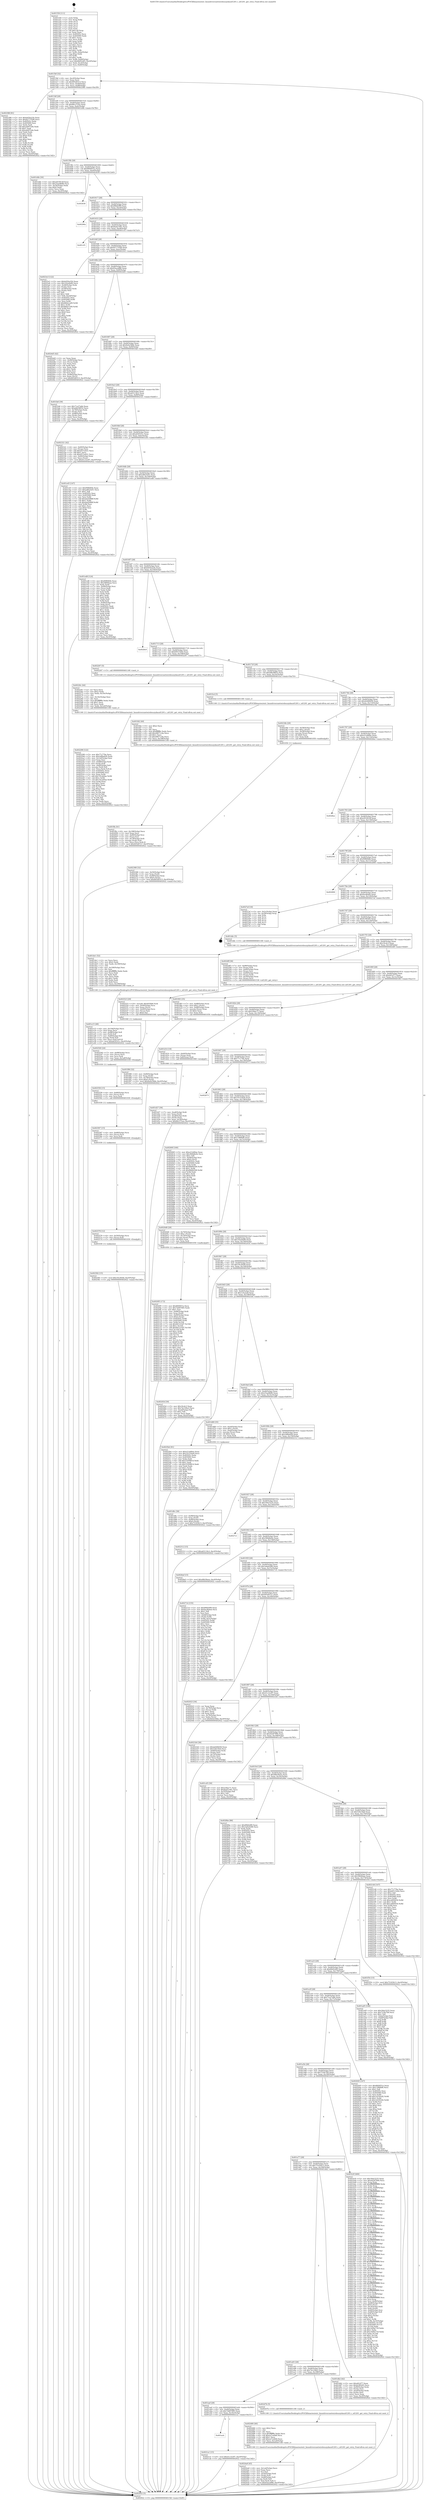 digraph "0x401550" {
  label = "0x401550 (/mnt/c/Users/mathe/Desktop/tcc/POCII/binaries/extr_linuxdriversnetwirelesszydaszd1201.c_zd1201_get_retry_Final-ollvm.out::main(0))"
  labelloc = "t"
  node[shape=record]

  Entry [label="",width=0.3,height=0.3,shape=circle,fillcolor=black,style=filled]
  "0x4015bf" [label="{
     0x4015bf [32]\l
     | [instrs]\l
     &nbsp;&nbsp;0x4015bf \<+6\>: mov -0xc0(%rbp),%eax\l
     &nbsp;&nbsp;0x4015c5 \<+2\>: mov %eax,%ecx\l
     &nbsp;&nbsp;0x4015c7 \<+6\>: sub $0x805d0313,%ecx\l
     &nbsp;&nbsp;0x4015cd \<+6\>: mov %eax,-0xd4(%rbp)\l
     &nbsp;&nbsp;0x4015d3 \<+6\>: mov %ecx,-0xd8(%rbp)\l
     &nbsp;&nbsp;0x4015d9 \<+6\>: je 0000000000402388 \<main+0xe38\>\l
  }"]
  "0x402388" [label="{
     0x402388 [91]\l
     | [instrs]\l
     &nbsp;&nbsp;0x402388 \<+5\>: mov $0xb450a22b,%eax\l
     &nbsp;&nbsp;0x40238d \<+5\>: mov $0x927735d9,%ecx\l
     &nbsp;&nbsp;0x402392 \<+7\>: mov 0x40505c,%edx\l
     &nbsp;&nbsp;0x402399 \<+7\>: mov 0x405060,%esi\l
     &nbsp;&nbsp;0x4023a0 \<+2\>: mov %edx,%edi\l
     &nbsp;&nbsp;0x4023a2 \<+6\>: add $0xa4007e9e,%edi\l
     &nbsp;&nbsp;0x4023a8 \<+3\>: sub $0x1,%edi\l
     &nbsp;&nbsp;0x4023ab \<+6\>: sub $0xa4007e9e,%edi\l
     &nbsp;&nbsp;0x4023b1 \<+3\>: imul %edi,%edx\l
     &nbsp;&nbsp;0x4023b4 \<+3\>: and $0x1,%edx\l
     &nbsp;&nbsp;0x4023b7 \<+3\>: cmp $0x0,%edx\l
     &nbsp;&nbsp;0x4023ba \<+4\>: sete %r8b\l
     &nbsp;&nbsp;0x4023be \<+3\>: cmp $0xa,%esi\l
     &nbsp;&nbsp;0x4023c1 \<+4\>: setl %r9b\l
     &nbsp;&nbsp;0x4023c5 \<+3\>: mov %r8b,%r10b\l
     &nbsp;&nbsp;0x4023c8 \<+3\>: and %r9b,%r10b\l
     &nbsp;&nbsp;0x4023cb \<+3\>: xor %r9b,%r8b\l
     &nbsp;&nbsp;0x4023ce \<+3\>: or %r8b,%r10b\l
     &nbsp;&nbsp;0x4023d1 \<+4\>: test $0x1,%r10b\l
     &nbsp;&nbsp;0x4023d5 \<+3\>: cmovne %ecx,%eax\l
     &nbsp;&nbsp;0x4023d8 \<+6\>: mov %eax,-0xc0(%rbp)\l
     &nbsp;&nbsp;0x4023de \<+5\>: jmp 0000000000402922 \<main+0x13d2\>\l
  }"]
  "0x4015df" [label="{
     0x4015df [28]\l
     | [instrs]\l
     &nbsp;&nbsp;0x4015df \<+5\>: jmp 00000000004015e4 \<main+0x94\>\l
     &nbsp;&nbsp;0x4015e4 \<+6\>: mov -0xd4(%rbp),%eax\l
     &nbsp;&nbsp;0x4015ea \<+5\>: sub $0x80c372ea,%eax\l
     &nbsp;&nbsp;0x4015ef \<+6\>: mov %eax,-0xdc(%rbp)\l
     &nbsp;&nbsp;0x4015f5 \<+6\>: je 0000000000401d4b \<main+0x7fb\>\l
  }"]
  Exit [label="",width=0.3,height=0.3,shape=circle,fillcolor=black,style=filled,peripheries=2]
  "0x401d4b" [label="{
     0x401d4b [30]\l
     | [instrs]\l
     &nbsp;&nbsp;0x401d4b \<+5\>: mov $0xe93361df,%eax\l
     &nbsp;&nbsp;0x401d50 \<+5\>: mov $0x25aa9b86,%ecx\l
     &nbsp;&nbsp;0x401d55 \<+3\>: mov -0x34(%rbp),%edx\l
     &nbsp;&nbsp;0x401d58 \<+3\>: cmp $0x0,%edx\l
     &nbsp;&nbsp;0x401d5b \<+3\>: cmove %ecx,%eax\l
     &nbsp;&nbsp;0x401d5e \<+6\>: mov %eax,-0xc0(%rbp)\l
     &nbsp;&nbsp;0x401d64 \<+5\>: jmp 0000000000402922 \<main+0x13d2\>\l
  }"]
  "0x4015fb" [label="{
     0x4015fb [28]\l
     | [instrs]\l
     &nbsp;&nbsp;0x4015fb \<+5\>: jmp 0000000000401600 \<main+0xb0\>\l
     &nbsp;&nbsp;0x401600 \<+6\>: mov -0xd4(%rbp),%eax\l
     &nbsp;&nbsp;0x401606 \<+5\>: sub $0x8600f31e,%eax\l
     &nbsp;&nbsp;0x40160b \<+6\>: mov %eax,-0xe0(%rbp)\l
     &nbsp;&nbsp;0x401611 \<+6\>: je 0000000000402836 \<main+0x12e6\>\l
  }"]
  "0x402582" [label="{
     0x402582 [15]\l
     | [instrs]\l
     &nbsp;&nbsp;0x402582 \<+10\>: movl $0x19c292fd,-0xc0(%rbp)\l
     &nbsp;&nbsp;0x40258c \<+5\>: jmp 0000000000402922 \<main+0x13d2\>\l
  }"]
  "0x402836" [label="{
     0x402836\l
  }", style=dashed]
  "0x401617" [label="{
     0x401617 [28]\l
     | [instrs]\l
     &nbsp;&nbsp;0x401617 \<+5\>: jmp 000000000040161c \<main+0xcc\>\l
     &nbsp;&nbsp;0x40161c \<+6\>: mov -0xd4(%rbp),%eax\l
     &nbsp;&nbsp;0x401622 \<+5\>: sub $0x89bfe9f9,%eax\l
     &nbsp;&nbsp;0x401627 \<+6\>: mov %eax,-0xe4(%rbp)\l
     &nbsp;&nbsp;0x40162d \<+6\>: je 000000000040290a \<main+0x13ba\>\l
  }"]
  "0x402576" [label="{
     0x402576 [12]\l
     | [instrs]\l
     &nbsp;&nbsp;0x402576 \<+4\>: mov -0x50(%rbp),%rcx\l
     &nbsp;&nbsp;0x40257a \<+3\>: mov (%rcx),%rdi\l
     &nbsp;&nbsp;0x40257d \<+5\>: call 0000000000401030 \<free@plt\>\l
     | [calls]\l
     &nbsp;&nbsp;0x401030 \{1\} (unknown)\l
  }"]
  "0x40290a" [label="{
     0x40290a\l
  }", style=dashed]
  "0x401633" [label="{
     0x401633 [28]\l
     | [instrs]\l
     &nbsp;&nbsp;0x401633 \<+5\>: jmp 0000000000401638 \<main+0xe8\>\l
     &nbsp;&nbsp;0x401638 \<+6\>: mov -0xd4(%rbp),%eax\l
     &nbsp;&nbsp;0x40163e \<+5\>: sub $0x8ad21461,%eax\l
     &nbsp;&nbsp;0x401643 \<+6\>: mov %eax,-0xe8(%rbp)\l
     &nbsp;&nbsp;0x401649 \<+6\>: je 0000000000401cf3 \<main+0x7a3\>\l
  }"]
  "0x402567" [label="{
     0x402567 [15]\l
     | [instrs]\l
     &nbsp;&nbsp;0x402567 \<+4\>: mov -0x68(%rbp),%rcx\l
     &nbsp;&nbsp;0x40256b \<+3\>: mov (%rcx),%rcx\l
     &nbsp;&nbsp;0x40256e \<+3\>: mov %rcx,%rdi\l
     &nbsp;&nbsp;0x402571 \<+5\>: call 0000000000401030 \<free@plt\>\l
     | [calls]\l
     &nbsp;&nbsp;0x401030 \{1\} (unknown)\l
  }"]
  "0x401cf3" [label="{
     0x401cf3\l
  }", style=dashed]
  "0x40164f" [label="{
     0x40164f [28]\l
     | [instrs]\l
     &nbsp;&nbsp;0x40164f \<+5\>: jmp 0000000000401654 \<main+0x104\>\l
     &nbsp;&nbsp;0x401654 \<+6\>: mov -0xd4(%rbp),%eax\l
     &nbsp;&nbsp;0x40165a \<+5\>: sub $0x927735d9,%eax\l
     &nbsp;&nbsp;0x40165f \<+6\>: mov %eax,-0xec(%rbp)\l
     &nbsp;&nbsp;0x401665 \<+6\>: je 00000000004023e3 \<main+0xe93\>\l
  }"]
  "0x402558" [label="{
     0x402558 [15]\l
     | [instrs]\l
     &nbsp;&nbsp;0x402558 \<+4\>: mov -0x80(%rbp),%rcx\l
     &nbsp;&nbsp;0x40255c \<+3\>: mov (%rcx),%rcx\l
     &nbsp;&nbsp;0x40255f \<+3\>: mov %rcx,%rdi\l
     &nbsp;&nbsp;0x402562 \<+5\>: call 0000000000401030 \<free@plt\>\l
     | [calls]\l
     &nbsp;&nbsp;0x401030 \{1\} (unknown)\l
  }"]
  "0x4023e3" [label="{
     0x4023e3 [122]\l
     | [instrs]\l
     &nbsp;&nbsp;0x4023e3 \<+5\>: mov $0xb450a22b,%eax\l
     &nbsp;&nbsp;0x4023e8 \<+5\>: mov $0x162e6a60,%ecx\l
     &nbsp;&nbsp;0x4023ed \<+4\>: mov -0x48(%rbp),%rdx\l
     &nbsp;&nbsp;0x4023f1 \<+2\>: mov (%rdx),%esi\l
     &nbsp;&nbsp;0x4023f3 \<+4\>: mov -0x58(%rbp),%rdx\l
     &nbsp;&nbsp;0x4023f7 \<+2\>: cmp (%rdx),%esi\l
     &nbsp;&nbsp;0x4023f9 \<+4\>: setl %dil\l
     &nbsp;&nbsp;0x4023fd \<+4\>: and $0x1,%dil\l
     &nbsp;&nbsp;0x402401 \<+4\>: mov %dil,-0x2d(%rbp)\l
     &nbsp;&nbsp;0x402405 \<+7\>: mov 0x40505c,%esi\l
     &nbsp;&nbsp;0x40240c \<+8\>: mov 0x405060,%r8d\l
     &nbsp;&nbsp;0x402414 \<+3\>: mov %esi,%r9d\l
     &nbsp;&nbsp;0x402417 \<+7\>: add $0x6b9a1a09,%r9d\l
     &nbsp;&nbsp;0x40241e \<+4\>: sub $0x1,%r9d\l
     &nbsp;&nbsp;0x402422 \<+7\>: sub $0x6b9a1a09,%r9d\l
     &nbsp;&nbsp;0x402429 \<+4\>: imul %r9d,%esi\l
     &nbsp;&nbsp;0x40242d \<+3\>: and $0x1,%esi\l
     &nbsp;&nbsp;0x402430 \<+3\>: cmp $0x0,%esi\l
     &nbsp;&nbsp;0x402433 \<+4\>: sete %dil\l
     &nbsp;&nbsp;0x402437 \<+4\>: cmp $0xa,%r8d\l
     &nbsp;&nbsp;0x40243b \<+4\>: setl %r10b\l
     &nbsp;&nbsp;0x40243f \<+3\>: mov %dil,%r11b\l
     &nbsp;&nbsp;0x402442 \<+3\>: and %r10b,%r11b\l
     &nbsp;&nbsp;0x402445 \<+3\>: xor %r10b,%dil\l
     &nbsp;&nbsp;0x402448 \<+3\>: or %dil,%r11b\l
     &nbsp;&nbsp;0x40244b \<+4\>: test $0x1,%r11b\l
     &nbsp;&nbsp;0x40244f \<+3\>: cmovne %ecx,%eax\l
     &nbsp;&nbsp;0x402452 \<+6\>: mov %eax,-0xc0(%rbp)\l
     &nbsp;&nbsp;0x402458 \<+5\>: jmp 0000000000402922 \<main+0x13d2\>\l
  }"]
  "0x40166b" [label="{
     0x40166b [28]\l
     | [instrs]\l
     &nbsp;&nbsp;0x40166b \<+5\>: jmp 0000000000401670 \<main+0x120\>\l
     &nbsp;&nbsp;0x401670 \<+6\>: mov -0xd4(%rbp),%eax\l
     &nbsp;&nbsp;0x401676 \<+5\>: sub $0x93aca986,%eax\l
     &nbsp;&nbsp;0x40167b \<+6\>: mov %eax,-0xf0(%rbp)\l
     &nbsp;&nbsp;0x401681 \<+6\>: je 00000000004024d5 \<main+0xf85\>\l
  }"]
  "0x402540" [label="{
     0x402540 [24]\l
     | [instrs]\l
     &nbsp;&nbsp;0x402540 \<+7\>: mov -0x98(%rbp),%rcx\l
     &nbsp;&nbsp;0x402547 \<+3\>: mov (%rcx),%rcx\l
     &nbsp;&nbsp;0x40254a \<+3\>: mov %rcx,%rdi\l
     &nbsp;&nbsp;0x40254d \<+6\>: mov %eax,-0x1a8(%rbp)\l
     &nbsp;&nbsp;0x402553 \<+5\>: call 0000000000401030 \<free@plt\>\l
     | [calls]\l
     &nbsp;&nbsp;0x401030 \{1\} (unknown)\l
  }"]
  "0x4024d5" [label="{
     0x4024d5 [42]\l
     | [instrs]\l
     &nbsp;&nbsp;0x4024d5 \<+2\>: xor %eax,%eax\l
     &nbsp;&nbsp;0x4024d7 \<+4\>: mov -0x48(%rbp),%rcx\l
     &nbsp;&nbsp;0x4024db \<+2\>: mov (%rcx),%edx\l
     &nbsp;&nbsp;0x4024dd \<+2\>: mov %eax,%esi\l
     &nbsp;&nbsp;0x4024df \<+2\>: sub %edx,%esi\l
     &nbsp;&nbsp;0x4024e1 \<+2\>: mov %eax,%edx\l
     &nbsp;&nbsp;0x4024e3 \<+3\>: sub $0x1,%edx\l
     &nbsp;&nbsp;0x4024e6 \<+2\>: add %edx,%esi\l
     &nbsp;&nbsp;0x4024e8 \<+2\>: sub %esi,%eax\l
     &nbsp;&nbsp;0x4024ea \<+4\>: mov -0x48(%rbp),%rcx\l
     &nbsp;&nbsp;0x4024ee \<+2\>: mov %eax,(%rcx)\l
     &nbsp;&nbsp;0x4024f0 \<+10\>: movl $0x805d0313,-0xc0(%rbp)\l
     &nbsp;&nbsp;0x4024fa \<+5\>: jmp 0000000000402922 \<main+0x13d2\>\l
  }"]
  "0x401687" [label="{
     0x401687 [28]\l
     | [instrs]\l
     &nbsp;&nbsp;0x401687 \<+5\>: jmp 000000000040168c \<main+0x13c\>\l
     &nbsp;&nbsp;0x40168c \<+6\>: mov -0xd4(%rbp),%eax\l
     &nbsp;&nbsp;0x401692 \<+5\>: sub $0x9e0e54bb,%eax\l
     &nbsp;&nbsp;0x401697 \<+6\>: mov %eax,-0xf4(%rbp)\l
     &nbsp;&nbsp;0x40169d \<+6\>: je 0000000000401fa6 \<main+0xa56\>\l
  }"]
  "0x402523" [label="{
     0x402523 [29]\l
     | [instrs]\l
     &nbsp;&nbsp;0x402523 \<+10\>: movabs $0x4030b6,%rdi\l
     &nbsp;&nbsp;0x40252d \<+4\>: mov -0x40(%rbp),%rcx\l
     &nbsp;&nbsp;0x402531 \<+2\>: mov %eax,(%rcx)\l
     &nbsp;&nbsp;0x402533 \<+4\>: mov -0x40(%rbp),%rcx\l
     &nbsp;&nbsp;0x402537 \<+2\>: mov (%rcx),%esi\l
     &nbsp;&nbsp;0x402539 \<+2\>: mov $0x0,%al\l
     &nbsp;&nbsp;0x40253b \<+5\>: call 0000000000401040 \<printf@plt\>\l
     | [calls]\l
     &nbsp;&nbsp;0x401040 \{1\} (unknown)\l
  }"]
  "0x401fa6" [label="{
     0x401fa6 [39]\l
     | [instrs]\l
     &nbsp;&nbsp;0x401fa6 \<+5\>: mov $0x71a27abb,%eax\l
     &nbsp;&nbsp;0x401fab \<+5\>: mov $0xddb38652,%ecx\l
     &nbsp;&nbsp;0x401fb0 \<+4\>: mov -0x78(%rbp),%rdx\l
     &nbsp;&nbsp;0x401fb4 \<+2\>: mov (%rdx),%esi\l
     &nbsp;&nbsp;0x401fb6 \<+7\>: mov -0x88(%rbp),%rdx\l
     &nbsp;&nbsp;0x401fbd \<+2\>: cmp (%rdx),%esi\l
     &nbsp;&nbsp;0x401fbf \<+3\>: cmovl %ecx,%eax\l
     &nbsp;&nbsp;0x401fc2 \<+6\>: mov %eax,-0xc0(%rbp)\l
     &nbsp;&nbsp;0x401fc8 \<+5\>: jmp 0000000000402922 \<main+0x13d2\>\l
  }"]
  "0x4016a3" [label="{
     0x4016a3 [28]\l
     | [instrs]\l
     &nbsp;&nbsp;0x4016a3 \<+5\>: jmp 00000000004016a8 \<main+0x158\>\l
     &nbsp;&nbsp;0x4016a8 \<+6\>: mov -0xd4(%rbp),%eax\l
     &nbsp;&nbsp;0x4016ae \<+5\>: sub $0xa63118c2,%eax\l
     &nbsp;&nbsp;0x4016b3 \<+6\>: mov %eax,-0xf8(%rbp)\l
     &nbsp;&nbsp;0x4016b9 \<+6\>: je 0000000000402321 \<main+0xdd1\>\l
  }"]
  "0x4024a8" [label="{
     0x4024a8 [45]\l
     | [instrs]\l
     &nbsp;&nbsp;0x4024a8 \<+6\>: mov -0x1a4(%rbp),%ecx\l
     &nbsp;&nbsp;0x4024ae \<+3\>: imul %eax,%ecx\l
     &nbsp;&nbsp;0x4024b1 \<+3\>: mov %cl,%sil\l
     &nbsp;&nbsp;0x4024b4 \<+4\>: mov -0x50(%rbp),%rdi\l
     &nbsp;&nbsp;0x4024b8 \<+3\>: mov (%rdi),%rdi\l
     &nbsp;&nbsp;0x4024bb \<+4\>: mov -0x48(%rbp),%r8\l
     &nbsp;&nbsp;0x4024bf \<+3\>: movslq (%r8),%r8\l
     &nbsp;&nbsp;0x4024c2 \<+4\>: mov %sil,(%rdi,%r8,1)\l
     &nbsp;&nbsp;0x4024c6 \<+10\>: movl $0x93aca986,-0xc0(%rbp)\l
     &nbsp;&nbsp;0x4024d0 \<+5\>: jmp 0000000000402922 \<main+0x13d2\>\l
  }"]
  "0x402321" [label="{
     0x402321 [42]\l
     | [instrs]\l
     &nbsp;&nbsp;0x402321 \<+4\>: mov -0x60(%rbp),%rax\l
     &nbsp;&nbsp;0x402325 \<+2\>: mov (%rax),%ecx\l
     &nbsp;&nbsp;0x402327 \<+6\>: add $0xd57ca021,%ecx\l
     &nbsp;&nbsp;0x40232d \<+3\>: add $0x1,%ecx\l
     &nbsp;&nbsp;0x402330 \<+6\>: sub $0xd57ca021,%ecx\l
     &nbsp;&nbsp;0x402336 \<+4\>: mov -0x60(%rbp),%rax\l
     &nbsp;&nbsp;0x40233a \<+2\>: mov %ecx,(%rax)\l
     &nbsp;&nbsp;0x40233c \<+10\>: movl $0x41c3ce97,-0xc0(%rbp)\l
     &nbsp;&nbsp;0x402346 \<+5\>: jmp 0000000000402922 \<main+0x13d2\>\l
  }"]
  "0x4016bf" [label="{
     0x4016bf [28]\l
     | [instrs]\l
     &nbsp;&nbsp;0x4016bf \<+5\>: jmp 00000000004016c4 \<main+0x174\>\l
     &nbsp;&nbsp;0x4016c4 \<+6\>: mov -0xd4(%rbp),%eax\l
     &nbsp;&nbsp;0x4016ca \<+5\>: sub $0xa63f101c,%eax\l
     &nbsp;&nbsp;0x4016cf \<+6\>: mov %eax,-0xfc(%rbp)\l
     &nbsp;&nbsp;0x4016d5 \<+6\>: je 0000000000401e45 \<main+0x8f5\>\l
  }"]
  "0x402480" [label="{
     0x402480 [40]\l
     | [instrs]\l
     &nbsp;&nbsp;0x402480 \<+5\>: mov $0x2,%ecx\l
     &nbsp;&nbsp;0x402485 \<+1\>: cltd\l
     &nbsp;&nbsp;0x402486 \<+2\>: idiv %ecx\l
     &nbsp;&nbsp;0x402488 \<+6\>: imul $0xfffffffe,%edx,%ecx\l
     &nbsp;&nbsp;0x40248e \<+6\>: sub $0xea7ce646,%ecx\l
     &nbsp;&nbsp;0x402494 \<+3\>: add $0x1,%ecx\l
     &nbsp;&nbsp;0x402497 \<+6\>: add $0xea7ce646,%ecx\l
     &nbsp;&nbsp;0x40249d \<+6\>: mov %ecx,-0x1a4(%rbp)\l
     &nbsp;&nbsp;0x4024a3 \<+5\>: call 0000000000401160 \<next_i\>\l
     | [calls]\l
     &nbsp;&nbsp;0x401160 \{1\} (/mnt/c/Users/mathe/Desktop/tcc/POCII/binaries/extr_linuxdriversnetwirelesszydaszd1201.c_zd1201_get_retry_Final-ollvm.out::next_i)\l
  }"]
  "0x401e45" [label="{
     0x401e45 [147]\l
     | [instrs]\l
     &nbsp;&nbsp;0x401e45 \<+5\>: mov $0xf0f8084b,%eax\l
     &nbsp;&nbsp;0x401e4a \<+5\>: mov $0xad623e01,%ecx\l
     &nbsp;&nbsp;0x401e4f \<+2\>: mov $0x1,%dl\l
     &nbsp;&nbsp;0x401e51 \<+7\>: mov 0x40505c,%esi\l
     &nbsp;&nbsp;0x401e58 \<+7\>: mov 0x405060,%edi\l
     &nbsp;&nbsp;0x401e5f \<+3\>: mov %esi,%r8d\l
     &nbsp;&nbsp;0x401e62 \<+7\>: add $0xded2988f,%r8d\l
     &nbsp;&nbsp;0x401e69 \<+4\>: sub $0x1,%r8d\l
     &nbsp;&nbsp;0x401e6d \<+7\>: sub $0xded2988f,%r8d\l
     &nbsp;&nbsp;0x401e74 \<+4\>: imul %r8d,%esi\l
     &nbsp;&nbsp;0x401e78 \<+3\>: and $0x1,%esi\l
     &nbsp;&nbsp;0x401e7b \<+3\>: cmp $0x0,%esi\l
     &nbsp;&nbsp;0x401e7e \<+4\>: sete %r9b\l
     &nbsp;&nbsp;0x401e82 \<+3\>: cmp $0xa,%edi\l
     &nbsp;&nbsp;0x401e85 \<+4\>: setl %r10b\l
     &nbsp;&nbsp;0x401e89 \<+3\>: mov %r9b,%r11b\l
     &nbsp;&nbsp;0x401e8c \<+4\>: xor $0xff,%r11b\l
     &nbsp;&nbsp;0x401e90 \<+3\>: mov %r10b,%bl\l
     &nbsp;&nbsp;0x401e93 \<+3\>: xor $0xff,%bl\l
     &nbsp;&nbsp;0x401e96 \<+3\>: xor $0x1,%dl\l
     &nbsp;&nbsp;0x401e99 \<+3\>: mov %r11b,%r14b\l
     &nbsp;&nbsp;0x401e9c \<+4\>: and $0xff,%r14b\l
     &nbsp;&nbsp;0x401ea0 \<+3\>: and %dl,%r9b\l
     &nbsp;&nbsp;0x401ea3 \<+3\>: mov %bl,%r15b\l
     &nbsp;&nbsp;0x401ea6 \<+4\>: and $0xff,%r15b\l
     &nbsp;&nbsp;0x401eaa \<+3\>: and %dl,%r10b\l
     &nbsp;&nbsp;0x401ead \<+3\>: or %r9b,%r14b\l
     &nbsp;&nbsp;0x401eb0 \<+3\>: or %r10b,%r15b\l
     &nbsp;&nbsp;0x401eb3 \<+3\>: xor %r15b,%r14b\l
     &nbsp;&nbsp;0x401eb6 \<+3\>: or %bl,%r11b\l
     &nbsp;&nbsp;0x401eb9 \<+4\>: xor $0xff,%r11b\l
     &nbsp;&nbsp;0x401ebd \<+3\>: or $0x1,%dl\l
     &nbsp;&nbsp;0x401ec0 \<+3\>: and %dl,%r11b\l
     &nbsp;&nbsp;0x401ec3 \<+3\>: or %r11b,%r14b\l
     &nbsp;&nbsp;0x401ec6 \<+4\>: test $0x1,%r14b\l
     &nbsp;&nbsp;0x401eca \<+3\>: cmovne %ecx,%eax\l
     &nbsp;&nbsp;0x401ecd \<+6\>: mov %eax,-0xc0(%rbp)\l
     &nbsp;&nbsp;0x401ed3 \<+5\>: jmp 0000000000402922 \<main+0x13d2\>\l
  }"]
  "0x4016db" [label="{
     0x4016db [28]\l
     | [instrs]\l
     &nbsp;&nbsp;0x4016db \<+5\>: jmp 00000000004016e0 \<main+0x190\>\l
     &nbsp;&nbsp;0x4016e0 \<+6\>: mov -0xd4(%rbp),%eax\l
     &nbsp;&nbsp;0x4016e6 \<+5\>: sub $0xad623e01,%eax\l
     &nbsp;&nbsp;0x4016eb \<+6\>: mov %eax,-0x100(%rbp)\l
     &nbsp;&nbsp;0x4016f1 \<+6\>: je 0000000000401ed8 \<main+0x988\>\l
  }"]
  "0x402368" [label="{
     0x402368 [32]\l
     | [instrs]\l
     &nbsp;&nbsp;0x402368 \<+4\>: mov -0x50(%rbp),%rdi\l
     &nbsp;&nbsp;0x40236c \<+3\>: mov %rax,(%rdi)\l
     &nbsp;&nbsp;0x40236f \<+4\>: mov -0x48(%rbp),%rax\l
     &nbsp;&nbsp;0x402373 \<+6\>: movl $0x0,(%rax)\l
     &nbsp;&nbsp;0x402379 \<+10\>: movl $0x805d0313,-0xc0(%rbp)\l
     &nbsp;&nbsp;0x402383 \<+5\>: jmp 0000000000402922 \<main+0x13d2\>\l
  }"]
  "0x401ed8" [label="{
     0x401ed8 [124]\l
     | [instrs]\l
     &nbsp;&nbsp;0x401ed8 \<+5\>: mov $0xf0f8084b,%eax\l
     &nbsp;&nbsp;0x401edd \<+5\>: mov $0x5884faaa,%ecx\l
     &nbsp;&nbsp;0x401ee2 \<+2\>: xor %edx,%edx\l
     &nbsp;&nbsp;0x401ee4 \<+7\>: mov -0x90(%rbp),%rsi\l
     &nbsp;&nbsp;0x401eeb \<+2\>: mov (%rsi),%edi\l
     &nbsp;&nbsp;0x401eed \<+3\>: mov %edx,%r8d\l
     &nbsp;&nbsp;0x401ef0 \<+3\>: sub %edi,%r8d\l
     &nbsp;&nbsp;0x401ef3 \<+2\>: mov %edx,%edi\l
     &nbsp;&nbsp;0x401ef5 \<+3\>: sub $0x1,%edi\l
     &nbsp;&nbsp;0x401ef8 \<+3\>: add %edi,%r8d\l
     &nbsp;&nbsp;0x401efb \<+2\>: mov %edx,%edi\l
     &nbsp;&nbsp;0x401efd \<+3\>: sub %r8d,%edi\l
     &nbsp;&nbsp;0x401f00 \<+7\>: mov -0x90(%rbp),%rsi\l
     &nbsp;&nbsp;0x401f07 \<+2\>: mov %edi,(%rsi)\l
     &nbsp;&nbsp;0x401f09 \<+7\>: mov 0x40505c,%edi\l
     &nbsp;&nbsp;0x401f10 \<+8\>: mov 0x405060,%r8d\l
     &nbsp;&nbsp;0x401f18 \<+3\>: sub $0x1,%edx\l
     &nbsp;&nbsp;0x401f1b \<+3\>: mov %edi,%r9d\l
     &nbsp;&nbsp;0x401f1e \<+3\>: add %edx,%r9d\l
     &nbsp;&nbsp;0x401f21 \<+4\>: imul %r9d,%edi\l
     &nbsp;&nbsp;0x401f25 \<+3\>: and $0x1,%edi\l
     &nbsp;&nbsp;0x401f28 \<+3\>: cmp $0x0,%edi\l
     &nbsp;&nbsp;0x401f2b \<+4\>: sete %r10b\l
     &nbsp;&nbsp;0x401f2f \<+4\>: cmp $0xa,%r8d\l
     &nbsp;&nbsp;0x401f33 \<+4\>: setl %r11b\l
     &nbsp;&nbsp;0x401f37 \<+3\>: mov %r10b,%bl\l
     &nbsp;&nbsp;0x401f3a \<+3\>: and %r11b,%bl\l
     &nbsp;&nbsp;0x401f3d \<+3\>: xor %r11b,%r10b\l
     &nbsp;&nbsp;0x401f40 \<+3\>: or %r10b,%bl\l
     &nbsp;&nbsp;0x401f43 \<+3\>: test $0x1,%bl\l
     &nbsp;&nbsp;0x401f46 \<+3\>: cmovne %ecx,%eax\l
     &nbsp;&nbsp;0x401f49 \<+6\>: mov %eax,-0xc0(%rbp)\l
     &nbsp;&nbsp;0x401f4f \<+5\>: jmp 0000000000402922 \<main+0x13d2\>\l
  }"]
  "0x4016f7" [label="{
     0x4016f7 [28]\l
     | [instrs]\l
     &nbsp;&nbsp;0x4016f7 \<+5\>: jmp 00000000004016fc \<main+0x1ac\>\l
     &nbsp;&nbsp;0x4016fc \<+6\>: mov -0xd4(%rbp),%eax\l
     &nbsp;&nbsp;0x401702 \<+5\>: sub $0xb450a22b,%eax\l
     &nbsp;&nbsp;0x401707 \<+6\>: mov %eax,-0x104(%rbp)\l
     &nbsp;&nbsp;0x40170d \<+6\>: je 00000000004028c9 \<main+0x1379\>\l
  }"]
  "0x402298" [label="{
     0x402298 [122]\l
     | [instrs]\l
     &nbsp;&nbsp;0x402298 \<+5\>: mov $0x77c779a,%ecx\l
     &nbsp;&nbsp;0x40229d \<+5\>: mov $0x2df9a926,%edx\l
     &nbsp;&nbsp;0x4022a2 \<+6\>: mov -0x1a0(%rbp),%esi\l
     &nbsp;&nbsp;0x4022a8 \<+3\>: imul %eax,%esi\l
     &nbsp;&nbsp;0x4022ab \<+4\>: mov -0x68(%rbp),%rdi\l
     &nbsp;&nbsp;0x4022af \<+3\>: mov (%rdi),%rdi\l
     &nbsp;&nbsp;0x4022b2 \<+4\>: mov -0x60(%rbp),%r8\l
     &nbsp;&nbsp;0x4022b6 \<+3\>: movslq (%r8),%r8\l
     &nbsp;&nbsp;0x4022b9 \<+4\>: mov %esi,(%rdi,%r8,4)\l
     &nbsp;&nbsp;0x4022bd \<+7\>: mov 0x40505c,%eax\l
     &nbsp;&nbsp;0x4022c4 \<+7\>: mov 0x405060,%esi\l
     &nbsp;&nbsp;0x4022cb \<+3\>: mov %eax,%r9d\l
     &nbsp;&nbsp;0x4022ce \<+7\>: add $0x7d1ab0ae,%r9d\l
     &nbsp;&nbsp;0x4022d5 \<+4\>: sub $0x1,%r9d\l
     &nbsp;&nbsp;0x4022d9 \<+7\>: sub $0x7d1ab0ae,%r9d\l
     &nbsp;&nbsp;0x4022e0 \<+4\>: imul %r9d,%eax\l
     &nbsp;&nbsp;0x4022e4 \<+3\>: and $0x1,%eax\l
     &nbsp;&nbsp;0x4022e7 \<+3\>: cmp $0x0,%eax\l
     &nbsp;&nbsp;0x4022ea \<+4\>: sete %r10b\l
     &nbsp;&nbsp;0x4022ee \<+3\>: cmp $0xa,%esi\l
     &nbsp;&nbsp;0x4022f1 \<+4\>: setl %r11b\l
     &nbsp;&nbsp;0x4022f5 \<+3\>: mov %r10b,%bl\l
     &nbsp;&nbsp;0x4022f8 \<+3\>: and %r11b,%bl\l
     &nbsp;&nbsp;0x4022fb \<+3\>: xor %r11b,%r10b\l
     &nbsp;&nbsp;0x4022fe \<+3\>: or %r10b,%bl\l
     &nbsp;&nbsp;0x402301 \<+3\>: test $0x1,%bl\l
     &nbsp;&nbsp;0x402304 \<+3\>: cmovne %edx,%ecx\l
     &nbsp;&nbsp;0x402307 \<+6\>: mov %ecx,-0xc0(%rbp)\l
     &nbsp;&nbsp;0x40230d \<+5\>: jmp 0000000000402922 \<main+0x13d2\>\l
  }"]
  "0x4028c9" [label="{
     0x4028c9\l
  }", style=dashed]
  "0x401713" [label="{
     0x401713 [28]\l
     | [instrs]\l
     &nbsp;&nbsp;0x401713 \<+5\>: jmp 0000000000401718 \<main+0x1c8\>\l
     &nbsp;&nbsp;0x401718 \<+6\>: mov -0xd4(%rbp),%eax\l
     &nbsp;&nbsp;0x40171e \<+5\>: sub $0xb95152b4,%eax\l
     &nbsp;&nbsp;0x401723 \<+6\>: mov %eax,-0x108(%rbp)\l
     &nbsp;&nbsp;0x401729 \<+6\>: je 0000000000402267 \<main+0xd17\>\l
  }"]
  "0x40226c" [label="{
     0x40226c [44]\l
     | [instrs]\l
     &nbsp;&nbsp;0x40226c \<+2\>: xor %ecx,%ecx\l
     &nbsp;&nbsp;0x40226e \<+5\>: mov $0x2,%edx\l
     &nbsp;&nbsp;0x402273 \<+6\>: mov %edx,-0x19c(%rbp)\l
     &nbsp;&nbsp;0x402279 \<+1\>: cltd\l
     &nbsp;&nbsp;0x40227a \<+6\>: mov -0x19c(%rbp),%esi\l
     &nbsp;&nbsp;0x402280 \<+2\>: idiv %esi\l
     &nbsp;&nbsp;0x402282 \<+6\>: imul $0xfffffffe,%edx,%edx\l
     &nbsp;&nbsp;0x402288 \<+3\>: sub $0x1,%ecx\l
     &nbsp;&nbsp;0x40228b \<+2\>: sub %ecx,%edx\l
     &nbsp;&nbsp;0x40228d \<+6\>: mov %edx,-0x1a0(%rbp)\l
     &nbsp;&nbsp;0x402293 \<+5\>: call 0000000000401160 \<next_i\>\l
     | [calls]\l
     &nbsp;&nbsp;0x401160 \{1\} (/mnt/c/Users/mathe/Desktop/tcc/POCII/binaries/extr_linuxdriversnetwirelesszydaszd1201.c_zd1201_get_retry_Final-ollvm.out::next_i)\l
  }"]
  "0x402267" [label="{
     0x402267 [5]\l
     | [instrs]\l
     &nbsp;&nbsp;0x402267 \<+5\>: call 0000000000401160 \<next_i\>\l
     | [calls]\l
     &nbsp;&nbsp;0x401160 \{1\} (/mnt/c/Users/mathe/Desktop/tcc/POCII/binaries/extr_linuxdriversnetwirelesszydaszd1201.c_zd1201_get_retry_Final-ollvm.out::next_i)\l
  }"]
  "0x40172f" [label="{
     0x40172f [28]\l
     | [instrs]\l
     &nbsp;&nbsp;0x40172f \<+5\>: jmp 0000000000401734 \<main+0x1e4\>\l
     &nbsp;&nbsp;0x401734 \<+6\>: mov -0xd4(%rbp),%eax\l
     &nbsp;&nbsp;0x40173a \<+5\>: sub $0xddb38652,%eax\l
     &nbsp;&nbsp;0x40173f \<+6\>: mov %eax,-0x10c(%rbp)\l
     &nbsp;&nbsp;0x401745 \<+6\>: je 0000000000401fcd \<main+0xa7d\>\l
  }"]
  "0x401acb" [label="{
     0x401acb\l
  }", style=dashed]
  "0x401fcd" [label="{
     0x401fcd [5]\l
     | [instrs]\l
     &nbsp;&nbsp;0x401fcd \<+5\>: call 0000000000401160 \<next_i\>\l
     | [calls]\l
     &nbsp;&nbsp;0x401160 \{1\} (/mnt/c/Users/mathe/Desktop/tcc/POCII/binaries/extr_linuxdriversnetwirelesszydaszd1201.c_zd1201_get_retry_Final-ollvm.out::next_i)\l
  }"]
  "0x40174b" [label="{
     0x40174b [28]\l
     | [instrs]\l
     &nbsp;&nbsp;0x40174b \<+5\>: jmp 0000000000401750 \<main+0x200\>\l
     &nbsp;&nbsp;0x401750 \<+6\>: mov -0xd4(%rbp),%eax\l
     &nbsp;&nbsp;0x401756 \<+5\>: sub $0xde9d9d36,%eax\l
     &nbsp;&nbsp;0x40175b \<+6\>: mov %eax,-0x110(%rbp)\l
     &nbsp;&nbsp;0x401761 \<+6\>: je 000000000040234b \<main+0xdfb\>\l
  }"]
  "0x4021a1" [label="{
     0x4021a1 [15]\l
     | [instrs]\l
     &nbsp;&nbsp;0x4021a1 \<+10\>: movl $0x41c3ce97,-0xc0(%rbp)\l
     &nbsp;&nbsp;0x4021ab \<+5\>: jmp 0000000000402922 \<main+0x13d2\>\l
  }"]
  "0x40234b" [label="{
     0x40234b [29]\l
     | [instrs]\l
     &nbsp;&nbsp;0x40234b \<+4\>: mov -0x58(%rbp),%rax\l
     &nbsp;&nbsp;0x40234f \<+6\>: movl $0x1,(%rax)\l
     &nbsp;&nbsp;0x402355 \<+4\>: mov -0x58(%rbp),%rax\l
     &nbsp;&nbsp;0x402359 \<+3\>: movslq (%rax),%rax\l
     &nbsp;&nbsp;0x40235c \<+4\>: shl $0x0,%rax\l
     &nbsp;&nbsp;0x402360 \<+3\>: mov %rax,%rdi\l
     &nbsp;&nbsp;0x402363 \<+5\>: call 0000000000401050 \<malloc@plt\>\l
     | [calls]\l
     &nbsp;&nbsp;0x401050 \{1\} (unknown)\l
  }"]
  "0x401767" [label="{
     0x401767 [28]\l
     | [instrs]\l
     &nbsp;&nbsp;0x401767 \<+5\>: jmp 000000000040176c \<main+0x21c\>\l
     &nbsp;&nbsp;0x40176c \<+6\>: mov -0xd4(%rbp),%eax\l
     &nbsp;&nbsp;0x401772 \<+5\>: sub $0xe21dd9ae,%eax\l
     &nbsp;&nbsp;0x401777 \<+6\>: mov %eax,-0x114(%rbp)\l
     &nbsp;&nbsp;0x40177d \<+6\>: je 00000000004028ee \<main+0x139e\>\l
  }"]
  "0x401aaf" [label="{
     0x401aaf [28]\l
     | [instrs]\l
     &nbsp;&nbsp;0x401aaf \<+5\>: jmp 0000000000401ab4 \<main+0x564\>\l
     &nbsp;&nbsp;0x401ab4 \<+6\>: mov -0xd4(%rbp),%eax\l
     &nbsp;&nbsp;0x401aba \<+5\>: sub $0x7dd97085,%eax\l
     &nbsp;&nbsp;0x401abf \<+6\>: mov %eax,-0x18c(%rbp)\l
     &nbsp;&nbsp;0x401ac5 \<+6\>: je 00000000004021a1 \<main+0xc51\>\l
  }"]
  "0x4028ee" [label="{
     0x4028ee\l
  }", style=dashed]
  "0x401783" [label="{
     0x401783 [28]\l
     | [instrs]\l
     &nbsp;&nbsp;0x401783 \<+5\>: jmp 0000000000401788 \<main+0x238\>\l
     &nbsp;&nbsp;0x401788 \<+6\>: mov -0xd4(%rbp),%eax\l
     &nbsp;&nbsp;0x40178e \<+5\>: sub $0xe93361df,%eax\l
     &nbsp;&nbsp;0x401793 \<+6\>: mov %eax,-0x118(%rbp)\l
     &nbsp;&nbsp;0x401799 \<+6\>: je 0000000000402591 \<main+0x1041\>\l
  }"]
  "0x40247b" [label="{
     0x40247b [5]\l
     | [instrs]\l
     &nbsp;&nbsp;0x40247b \<+5\>: call 0000000000401160 \<next_i\>\l
     | [calls]\l
     &nbsp;&nbsp;0x401160 \{1\} (/mnt/c/Users/mathe/Desktop/tcc/POCII/binaries/extr_linuxdriversnetwirelesszydaszd1201.c_zd1201_get_retry_Final-ollvm.out::next_i)\l
  }"]
  "0x402591" [label="{
     0x402591\l
  }", style=dashed]
  "0x40179f" [label="{
     0x40179f [28]\l
     | [instrs]\l
     &nbsp;&nbsp;0x40179f \<+5\>: jmp 00000000004017a4 \<main+0x254\>\l
     &nbsp;&nbsp;0x4017a4 \<+6\>: mov -0xd4(%rbp),%eax\l
     &nbsp;&nbsp;0x4017aa \<+5\>: sub $0xf0f8084b,%eax\l
     &nbsp;&nbsp;0x4017af \<+6\>: mov %eax,-0x11c(%rbp)\l
     &nbsp;&nbsp;0x4017b5 \<+6\>: je 0000000000402806 \<main+0x12b6\>\l
  }"]
  "0x4020f5" [label="{
     0x4020f5 [172]\l
     | [instrs]\l
     &nbsp;&nbsp;0x4020f5 \<+5\>: mov $0x8600f31e,%ecx\l
     &nbsp;&nbsp;0x4020fa \<+5\>: mov $0x7dd97085,%edx\l
     &nbsp;&nbsp;0x4020ff \<+3\>: mov $0x1,%sil\l
     &nbsp;&nbsp;0x402102 \<+4\>: mov -0x68(%rbp),%rdi\l
     &nbsp;&nbsp;0x402106 \<+3\>: mov %rax,(%rdi)\l
     &nbsp;&nbsp;0x402109 \<+4\>: mov -0x60(%rbp),%rax\l
     &nbsp;&nbsp;0x40210d \<+6\>: movl $0x0,(%rax)\l
     &nbsp;&nbsp;0x402113 \<+8\>: mov 0x40505c,%r8d\l
     &nbsp;&nbsp;0x40211b \<+8\>: mov 0x405060,%r9d\l
     &nbsp;&nbsp;0x402123 \<+3\>: mov %r8d,%r10d\l
     &nbsp;&nbsp;0x402126 \<+7\>: sub $0x9d1233d7,%r10d\l
     &nbsp;&nbsp;0x40212d \<+4\>: sub $0x1,%r10d\l
     &nbsp;&nbsp;0x402131 \<+7\>: add $0x9d1233d7,%r10d\l
     &nbsp;&nbsp;0x402138 \<+4\>: imul %r10d,%r8d\l
     &nbsp;&nbsp;0x40213c \<+4\>: and $0x1,%r8d\l
     &nbsp;&nbsp;0x402140 \<+4\>: cmp $0x0,%r8d\l
     &nbsp;&nbsp;0x402144 \<+4\>: sete %r11b\l
     &nbsp;&nbsp;0x402148 \<+4\>: cmp $0xa,%r9d\l
     &nbsp;&nbsp;0x40214c \<+3\>: setl %bl\l
     &nbsp;&nbsp;0x40214f \<+3\>: mov %r11b,%r14b\l
     &nbsp;&nbsp;0x402152 \<+4\>: xor $0xff,%r14b\l
     &nbsp;&nbsp;0x402156 \<+3\>: mov %bl,%r15b\l
     &nbsp;&nbsp;0x402159 \<+4\>: xor $0xff,%r15b\l
     &nbsp;&nbsp;0x40215d \<+4\>: xor $0x1,%sil\l
     &nbsp;&nbsp;0x402161 \<+3\>: mov %r14b,%r12b\l
     &nbsp;&nbsp;0x402164 \<+4\>: and $0xff,%r12b\l
     &nbsp;&nbsp;0x402168 \<+3\>: and %sil,%r11b\l
     &nbsp;&nbsp;0x40216b \<+3\>: mov %r15b,%r13b\l
     &nbsp;&nbsp;0x40216e \<+4\>: and $0xff,%r13b\l
     &nbsp;&nbsp;0x402172 \<+3\>: and %sil,%bl\l
     &nbsp;&nbsp;0x402175 \<+3\>: or %r11b,%r12b\l
     &nbsp;&nbsp;0x402178 \<+3\>: or %bl,%r13b\l
     &nbsp;&nbsp;0x40217b \<+3\>: xor %r13b,%r12b\l
     &nbsp;&nbsp;0x40217e \<+3\>: or %r15b,%r14b\l
     &nbsp;&nbsp;0x402181 \<+4\>: xor $0xff,%r14b\l
     &nbsp;&nbsp;0x402185 \<+4\>: or $0x1,%sil\l
     &nbsp;&nbsp;0x402189 \<+3\>: and %sil,%r14b\l
     &nbsp;&nbsp;0x40218c \<+3\>: or %r14b,%r12b\l
     &nbsp;&nbsp;0x40218f \<+4\>: test $0x1,%r12b\l
     &nbsp;&nbsp;0x402193 \<+3\>: cmovne %edx,%ecx\l
     &nbsp;&nbsp;0x402196 \<+6\>: mov %ecx,-0xc0(%rbp)\l
     &nbsp;&nbsp;0x40219c \<+5\>: jmp 0000000000402922 \<main+0x13d2\>\l
  }"]
  "0x402806" [label="{
     0x402806\l
  }", style=dashed]
  "0x4017bb" [label="{
     0x4017bb [28]\l
     | [instrs]\l
     &nbsp;&nbsp;0x4017bb \<+5\>: jmp 00000000004017c0 \<main+0x270\>\l
     &nbsp;&nbsp;0x4017c0 \<+6\>: mov -0xd4(%rbp),%eax\l
     &nbsp;&nbsp;0x4017c6 \<+5\>: sub $0xfacdb4eb,%eax\l
     &nbsp;&nbsp;0x4017cb \<+6\>: mov %eax,-0x120(%rbp)\l
     &nbsp;&nbsp;0x4017d1 \<+6\>: je 00000000004027af \<main+0x125f\>\l
  }"]
  "0x401ffa" [label="{
     0x401ffa [41]\l
     | [instrs]\l
     &nbsp;&nbsp;0x401ffa \<+6\>: mov -0x198(%rbp),%ecx\l
     &nbsp;&nbsp;0x402000 \<+3\>: imul %eax,%ecx\l
     &nbsp;&nbsp;0x402003 \<+4\>: mov -0x80(%rbp),%rsi\l
     &nbsp;&nbsp;0x402007 \<+3\>: mov (%rsi),%rsi\l
     &nbsp;&nbsp;0x40200a \<+4\>: mov -0x78(%rbp),%rdi\l
     &nbsp;&nbsp;0x40200e \<+3\>: movslq (%rdi),%rdi\l
     &nbsp;&nbsp;0x402011 \<+3\>: mov %ecx,(%rsi,%rdi,4)\l
     &nbsp;&nbsp;0x402014 \<+10\>: movl $0x405d47e7,-0xc0(%rbp)\l
     &nbsp;&nbsp;0x40201e \<+5\>: jmp 0000000000402922 \<main+0x13d2\>\l
  }"]
  "0x4027af" [label="{
     0x4027af [18]\l
     | [instrs]\l
     &nbsp;&nbsp;0x4027af \<+3\>: mov -0x2c(%rbp),%eax\l
     &nbsp;&nbsp;0x4027b2 \<+4\>: lea -0x28(%rbp),%rsp\l
     &nbsp;&nbsp;0x4027b6 \<+1\>: pop %rbx\l
     &nbsp;&nbsp;0x4027b7 \<+2\>: pop %r12\l
     &nbsp;&nbsp;0x4027b9 \<+2\>: pop %r13\l
     &nbsp;&nbsp;0x4027bb \<+2\>: pop %r14\l
     &nbsp;&nbsp;0x4027bd \<+2\>: pop %r15\l
     &nbsp;&nbsp;0x4027bf \<+1\>: pop %rbp\l
     &nbsp;&nbsp;0x4027c0 \<+1\>: ret\l
  }"]
  "0x4017d7" [label="{
     0x4017d7 [28]\l
     | [instrs]\l
     &nbsp;&nbsp;0x4017d7 \<+5\>: jmp 00000000004017dc \<main+0x28c\>\l
     &nbsp;&nbsp;0x4017dc \<+6\>: mov -0xd4(%rbp),%eax\l
     &nbsp;&nbsp;0x4017e2 \<+5\>: sub $0xfe3f0265,%eax\l
     &nbsp;&nbsp;0x4017e7 \<+6\>: mov %eax,-0x124(%rbp)\l
     &nbsp;&nbsp;0x4017ed \<+6\>: je 0000000000401ddc \<main+0x88c\>\l
  }"]
  "0x401fd2" [label="{
     0x401fd2 [40]\l
     | [instrs]\l
     &nbsp;&nbsp;0x401fd2 \<+5\>: mov $0x2,%ecx\l
     &nbsp;&nbsp;0x401fd7 \<+1\>: cltd\l
     &nbsp;&nbsp;0x401fd8 \<+2\>: idiv %ecx\l
     &nbsp;&nbsp;0x401fda \<+6\>: imul $0xfffffffe,%edx,%ecx\l
     &nbsp;&nbsp;0x401fe0 \<+6\>: add $0x49671c6a,%ecx\l
     &nbsp;&nbsp;0x401fe6 \<+3\>: add $0x1,%ecx\l
     &nbsp;&nbsp;0x401fe9 \<+6\>: sub $0x49671c6a,%ecx\l
     &nbsp;&nbsp;0x401fef \<+6\>: mov %ecx,-0x198(%rbp)\l
     &nbsp;&nbsp;0x401ff5 \<+5\>: call 0000000000401160 \<next_i\>\l
     | [calls]\l
     &nbsp;&nbsp;0x401160 \{1\} (/mnt/c/Users/mathe/Desktop/tcc/POCII/binaries/extr_linuxdriversnetwirelesszydaszd1201.c_zd1201_get_retry_Final-ollvm.out::next_i)\l
  }"]
  "0x401ddc" [label="{
     0x401ddc [5]\l
     | [instrs]\l
     &nbsp;&nbsp;0x401ddc \<+5\>: call 0000000000401160 \<next_i\>\l
     | [calls]\l
     &nbsp;&nbsp;0x401160 \{1\} (/mnt/c/Users/mathe/Desktop/tcc/POCII/binaries/extr_linuxdriversnetwirelesszydaszd1201.c_zd1201_get_retry_Final-ollvm.out::next_i)\l
  }"]
  "0x4017f3" [label="{
     0x4017f3 [28]\l
     | [instrs]\l
     &nbsp;&nbsp;0x4017f3 \<+5\>: jmp 00000000004017f8 \<main+0x2a8\>\l
     &nbsp;&nbsp;0x4017f8 \<+6\>: mov -0xd4(%rbp),%eax\l
     &nbsp;&nbsp;0x4017fe \<+5\>: sub $0x16cdc3,%eax\l
     &nbsp;&nbsp;0x401803 \<+6\>: mov %eax,-0x128(%rbp)\l
     &nbsp;&nbsp;0x401809 \<+6\>: je 00000000004024ff \<main+0xfaf\>\l
  }"]
  "0x401f86" [label="{
     0x401f86 [32]\l
     | [instrs]\l
     &nbsp;&nbsp;0x401f86 \<+4\>: mov -0x80(%rbp),%rdi\l
     &nbsp;&nbsp;0x401f8a \<+3\>: mov %rax,(%rdi)\l
     &nbsp;&nbsp;0x401f8d \<+4\>: mov -0x78(%rbp),%rax\l
     &nbsp;&nbsp;0x401f91 \<+6\>: movl $0x0,(%rax)\l
     &nbsp;&nbsp;0x401f97 \<+10\>: movl $0x9e0e54bb,-0xc0(%rbp)\l
     &nbsp;&nbsp;0x401fa1 \<+5\>: jmp 0000000000402922 \<main+0x13d2\>\l
  }"]
  "0x4024ff" [label="{
     0x4024ff [36]\l
     | [instrs]\l
     &nbsp;&nbsp;0x4024ff \<+7\>: mov -0x98(%rbp),%rax\l
     &nbsp;&nbsp;0x402506 \<+3\>: mov (%rax),%rdi\l
     &nbsp;&nbsp;0x402509 \<+4\>: mov -0x80(%rbp),%rax\l
     &nbsp;&nbsp;0x40250d \<+3\>: mov (%rax),%rsi\l
     &nbsp;&nbsp;0x402510 \<+4\>: mov -0x68(%rbp),%rax\l
     &nbsp;&nbsp;0x402514 \<+3\>: mov (%rax),%rdx\l
     &nbsp;&nbsp;0x402517 \<+4\>: mov -0x50(%rbp),%rax\l
     &nbsp;&nbsp;0x40251b \<+3\>: mov (%rax),%rcx\l
     &nbsp;&nbsp;0x40251e \<+5\>: call 0000000000401530 \<zd1201_get_retry\>\l
     | [calls]\l
     &nbsp;&nbsp;0x401530 \{1\} (/mnt/c/Users/mathe/Desktop/tcc/POCII/binaries/extr_linuxdriversnetwirelesszydaszd1201.c_zd1201_get_retry_Final-ollvm.out::zd1201_get_retry)\l
  }"]
  "0x40180f" [label="{
     0x40180f [28]\l
     | [instrs]\l
     &nbsp;&nbsp;0x40180f \<+5\>: jmp 0000000000401814 \<main+0x2c4\>\l
     &nbsp;&nbsp;0x401814 \<+6\>: mov -0xd4(%rbp),%eax\l
     &nbsp;&nbsp;0x40181a \<+5\>: sub $0xdd1d77,%eax\l
     &nbsp;&nbsp;0x40181f \<+6\>: mov %eax,-0x12c(%rbp)\l
     &nbsp;&nbsp;0x401825 \<+6\>: je 0000000000401f63 \<main+0xa13\>\l
  }"]
  "0x401e15" [label="{
     0x401e15 [48]\l
     | [instrs]\l
     &nbsp;&nbsp;0x401e15 \<+6\>: mov -0x194(%rbp),%ecx\l
     &nbsp;&nbsp;0x401e1b \<+3\>: imul %eax,%ecx\l
     &nbsp;&nbsp;0x401e1e \<+7\>: mov -0x98(%rbp),%r8\l
     &nbsp;&nbsp;0x401e25 \<+3\>: mov (%r8),%r8\l
     &nbsp;&nbsp;0x401e28 \<+7\>: mov -0x90(%rbp),%r9\l
     &nbsp;&nbsp;0x401e2f \<+3\>: movslq (%r9),%r9\l
     &nbsp;&nbsp;0x401e32 \<+4\>: mov %ecx,(%r8,%r9,4)\l
     &nbsp;&nbsp;0x401e36 \<+10\>: movl $0xa63f101c,-0xc0(%rbp)\l
     &nbsp;&nbsp;0x401e40 \<+5\>: jmp 0000000000402922 \<main+0x13d2\>\l
  }"]
  "0x401f63" [label="{
     0x401f63 [35]\l
     | [instrs]\l
     &nbsp;&nbsp;0x401f63 \<+7\>: mov -0x88(%rbp),%rax\l
     &nbsp;&nbsp;0x401f6a \<+6\>: movl $0x1,(%rax)\l
     &nbsp;&nbsp;0x401f70 \<+7\>: mov -0x88(%rbp),%rax\l
     &nbsp;&nbsp;0x401f77 \<+3\>: movslq (%rax),%rax\l
     &nbsp;&nbsp;0x401f7a \<+4\>: shl $0x2,%rax\l
     &nbsp;&nbsp;0x401f7e \<+3\>: mov %rax,%rdi\l
     &nbsp;&nbsp;0x401f81 \<+5\>: call 0000000000401050 \<malloc@plt\>\l
     | [calls]\l
     &nbsp;&nbsp;0x401050 \{1\} (unknown)\l
  }"]
  "0x40182b" [label="{
     0x40182b [28]\l
     | [instrs]\l
     &nbsp;&nbsp;0x40182b \<+5\>: jmp 0000000000401830 \<main+0x2e0\>\l
     &nbsp;&nbsp;0x401830 \<+6\>: mov -0xd4(%rbp),%eax\l
     &nbsp;&nbsp;0x401836 \<+5\>: sub $0x228ac71,%eax\l
     &nbsp;&nbsp;0x40183b \<+6\>: mov %eax,-0x130(%rbp)\l
     &nbsp;&nbsp;0x401841 \<+6\>: je 0000000000401d14 \<main+0x7c4\>\l
  }"]
  "0x401de1" [label="{
     0x401de1 [52]\l
     | [instrs]\l
     &nbsp;&nbsp;0x401de1 \<+2\>: xor %ecx,%ecx\l
     &nbsp;&nbsp;0x401de3 \<+5\>: mov $0x2,%edx\l
     &nbsp;&nbsp;0x401de8 \<+6\>: mov %edx,-0x190(%rbp)\l
     &nbsp;&nbsp;0x401dee \<+1\>: cltd\l
     &nbsp;&nbsp;0x401def \<+6\>: mov -0x190(%rbp),%esi\l
     &nbsp;&nbsp;0x401df5 \<+2\>: idiv %esi\l
     &nbsp;&nbsp;0x401df7 \<+6\>: imul $0xfffffffe,%edx,%edx\l
     &nbsp;&nbsp;0x401dfd \<+2\>: mov %ecx,%edi\l
     &nbsp;&nbsp;0x401dff \<+2\>: sub %edx,%edi\l
     &nbsp;&nbsp;0x401e01 \<+2\>: mov %ecx,%edx\l
     &nbsp;&nbsp;0x401e03 \<+3\>: sub $0x1,%edx\l
     &nbsp;&nbsp;0x401e06 \<+2\>: add %edx,%edi\l
     &nbsp;&nbsp;0x401e08 \<+2\>: sub %edi,%ecx\l
     &nbsp;&nbsp;0x401e0a \<+6\>: mov %ecx,-0x194(%rbp)\l
     &nbsp;&nbsp;0x401e10 \<+5\>: call 0000000000401160 \<next_i\>\l
     | [calls]\l
     &nbsp;&nbsp;0x401160 \{1\} (/mnt/c/Users/mathe/Desktop/tcc/POCII/binaries/extr_linuxdriversnetwirelesszydaszd1201.c_zd1201_get_retry_Final-ollvm.out::next_i)\l
  }"]
  "0x401d14" [label="{
     0x401d14 [19]\l
     | [instrs]\l
     &nbsp;&nbsp;0x401d14 \<+7\>: mov -0xb0(%rbp),%rax\l
     &nbsp;&nbsp;0x401d1b \<+3\>: mov (%rax),%rax\l
     &nbsp;&nbsp;0x401d1e \<+4\>: mov 0x8(%rax),%rdi\l
     &nbsp;&nbsp;0x401d22 \<+5\>: call 0000000000401060 \<atoi@plt\>\l
     | [calls]\l
     &nbsp;&nbsp;0x401060 \{1\} (unknown)\l
  }"]
  "0x401847" [label="{
     0x401847 [28]\l
     | [instrs]\l
     &nbsp;&nbsp;0x401847 \<+5\>: jmp 000000000040184c \<main+0x2fc\>\l
     &nbsp;&nbsp;0x40184c \<+6\>: mov -0xd4(%rbp),%eax\l
     &nbsp;&nbsp;0x401852 \<+5\>: sub $0x77c779a,%eax\l
     &nbsp;&nbsp;0x401857 \<+6\>: mov %eax,-0x134(%rbp)\l
     &nbsp;&nbsp;0x40185d \<+6\>: je 0000000000402873 \<main+0x1323\>\l
  }"]
  "0x401a93" [label="{
     0x401a93 [28]\l
     | [instrs]\l
     &nbsp;&nbsp;0x401a93 \<+5\>: jmp 0000000000401a98 \<main+0x548\>\l
     &nbsp;&nbsp;0x401a98 \<+6\>: mov -0xd4(%rbp),%eax\l
     &nbsp;&nbsp;0x401a9e \<+5\>: sub $0x7dc106a3,%eax\l
     &nbsp;&nbsp;0x401aa3 \<+6\>: mov %eax,-0x188(%rbp)\l
     &nbsp;&nbsp;0x401aa9 \<+6\>: je 000000000040247b \<main+0xf2b\>\l
  }"]
  "0x402873" [label="{
     0x402873\l
  }", style=dashed]
  "0x401863" [label="{
     0x401863 [28]\l
     | [instrs]\l
     &nbsp;&nbsp;0x401863 \<+5\>: jmp 0000000000401868 \<main+0x318\>\l
     &nbsp;&nbsp;0x401868 \<+6\>: mov -0xd4(%rbp),%eax\l
     &nbsp;&nbsp;0x40186e \<+5\>: sub $0x101524e8,%eax\l
     &nbsp;&nbsp;0x401873 \<+6\>: mov %eax,-0x138(%rbp)\l
     &nbsp;&nbsp;0x401879 \<+6\>: je 000000000040260f \<main+0x10bf\>\l
  }"]
  "0x401db2" [label="{
     0x401db2 [42]\l
     | [instrs]\l
     &nbsp;&nbsp;0x401db2 \<+5\>: mov $0xdd1d77,%eax\l
     &nbsp;&nbsp;0x401db7 \<+5\>: mov $0xfe3f0265,%ecx\l
     &nbsp;&nbsp;0x401dbc \<+7\>: mov -0x90(%rbp),%rdx\l
     &nbsp;&nbsp;0x401dc3 \<+2\>: mov (%rdx),%esi\l
     &nbsp;&nbsp;0x401dc5 \<+7\>: mov -0xa0(%rbp),%rdx\l
     &nbsp;&nbsp;0x401dcc \<+2\>: cmp (%rdx),%esi\l
     &nbsp;&nbsp;0x401dce \<+3\>: cmovl %ecx,%eax\l
     &nbsp;&nbsp;0x401dd1 \<+6\>: mov %eax,-0xc0(%rbp)\l
     &nbsp;&nbsp;0x401dd7 \<+5\>: jmp 0000000000402922 \<main+0x13d2\>\l
  }"]
  "0x40260f" [label="{
     0x40260f [160]\l
     | [instrs]\l
     &nbsp;&nbsp;0x40260f \<+5\>: mov $0xe21dd9ae,%eax\l
     &nbsp;&nbsp;0x402614 \<+5\>: mov $0x384b8e0e,%ecx\l
     &nbsp;&nbsp;0x402619 \<+2\>: mov $0x1,%dl\l
     &nbsp;&nbsp;0x40261b \<+7\>: mov -0xb8(%rbp),%rsi\l
     &nbsp;&nbsp;0x402622 \<+6\>: movl $0x0,(%rsi)\l
     &nbsp;&nbsp;0x402628 \<+7\>: mov 0x40505c,%edi\l
     &nbsp;&nbsp;0x40262f \<+8\>: mov 0x405060,%r8d\l
     &nbsp;&nbsp;0x402637 \<+3\>: mov %edi,%r9d\l
     &nbsp;&nbsp;0x40263a \<+7\>: add $0xf6684509,%r9d\l
     &nbsp;&nbsp;0x402641 \<+4\>: sub $0x1,%r9d\l
     &nbsp;&nbsp;0x402645 \<+7\>: sub $0xf6684509,%r9d\l
     &nbsp;&nbsp;0x40264c \<+4\>: imul %r9d,%edi\l
     &nbsp;&nbsp;0x402650 \<+3\>: and $0x1,%edi\l
     &nbsp;&nbsp;0x402653 \<+3\>: cmp $0x0,%edi\l
     &nbsp;&nbsp;0x402656 \<+4\>: sete %r10b\l
     &nbsp;&nbsp;0x40265a \<+4\>: cmp $0xa,%r8d\l
     &nbsp;&nbsp;0x40265e \<+4\>: setl %r11b\l
     &nbsp;&nbsp;0x402662 \<+3\>: mov %r10b,%bl\l
     &nbsp;&nbsp;0x402665 \<+3\>: xor $0xff,%bl\l
     &nbsp;&nbsp;0x402668 \<+3\>: mov %r11b,%r14b\l
     &nbsp;&nbsp;0x40266b \<+4\>: xor $0xff,%r14b\l
     &nbsp;&nbsp;0x40266f \<+3\>: xor $0x0,%dl\l
     &nbsp;&nbsp;0x402672 \<+3\>: mov %bl,%r15b\l
     &nbsp;&nbsp;0x402675 \<+4\>: and $0x0,%r15b\l
     &nbsp;&nbsp;0x402679 \<+3\>: and %dl,%r10b\l
     &nbsp;&nbsp;0x40267c \<+3\>: mov %r14b,%r12b\l
     &nbsp;&nbsp;0x40267f \<+4\>: and $0x0,%r12b\l
     &nbsp;&nbsp;0x402683 \<+3\>: and %dl,%r11b\l
     &nbsp;&nbsp;0x402686 \<+3\>: or %r10b,%r15b\l
     &nbsp;&nbsp;0x402689 \<+3\>: or %r11b,%r12b\l
     &nbsp;&nbsp;0x40268c \<+3\>: xor %r12b,%r15b\l
     &nbsp;&nbsp;0x40268f \<+3\>: or %r14b,%bl\l
     &nbsp;&nbsp;0x402692 \<+3\>: xor $0xff,%bl\l
     &nbsp;&nbsp;0x402695 \<+3\>: or $0x0,%dl\l
     &nbsp;&nbsp;0x402698 \<+2\>: and %dl,%bl\l
     &nbsp;&nbsp;0x40269a \<+3\>: or %bl,%r15b\l
     &nbsp;&nbsp;0x40269d \<+4\>: test $0x1,%r15b\l
     &nbsp;&nbsp;0x4026a1 \<+3\>: cmovne %ecx,%eax\l
     &nbsp;&nbsp;0x4026a4 \<+6\>: mov %eax,-0xc0(%rbp)\l
     &nbsp;&nbsp;0x4026aa \<+5\>: jmp 0000000000402922 \<main+0x13d2\>\l
  }"]
  "0x40187f" [label="{
     0x40187f [28]\l
     | [instrs]\l
     &nbsp;&nbsp;0x40187f \<+5\>: jmp 0000000000401884 \<main+0x334\>\l
     &nbsp;&nbsp;0x401884 \<+6\>: mov -0xd4(%rbp),%eax\l
     &nbsp;&nbsp;0x40188a \<+5\>: sub $0x13f66bf6,%eax\l
     &nbsp;&nbsp;0x40188f \<+6\>: mov %eax,-0x13c(%rbp)\l
     &nbsp;&nbsp;0x401895 \<+6\>: je 00000000004020d8 \<main+0xb88\>\l
  }"]
  "0x401d8c" [label="{
     0x401d8c [38]\l
     | [instrs]\l
     &nbsp;&nbsp;0x401d8c \<+7\>: mov -0x98(%rbp),%rdi\l
     &nbsp;&nbsp;0x401d93 \<+3\>: mov %rax,(%rdi)\l
     &nbsp;&nbsp;0x401d96 \<+7\>: mov -0x90(%rbp),%rax\l
     &nbsp;&nbsp;0x401d9d \<+6\>: movl $0x0,(%rax)\l
     &nbsp;&nbsp;0x401da3 \<+10\>: movl $0x75163b13,-0xc0(%rbp)\l
     &nbsp;&nbsp;0x401dad \<+5\>: jmp 0000000000402922 \<main+0x13d2\>\l
  }"]
  "0x4020d8" [label="{
     0x4020d8 [29]\l
     | [instrs]\l
     &nbsp;&nbsp;0x4020d8 \<+4\>: mov -0x70(%rbp),%rax\l
     &nbsp;&nbsp;0x4020dc \<+6\>: movl $0x1,(%rax)\l
     &nbsp;&nbsp;0x4020e2 \<+4\>: mov -0x70(%rbp),%rax\l
     &nbsp;&nbsp;0x4020e6 \<+3\>: movslq (%rax),%rax\l
     &nbsp;&nbsp;0x4020e9 \<+4\>: shl $0x2,%rax\l
     &nbsp;&nbsp;0x4020ed \<+3\>: mov %rax,%rdi\l
     &nbsp;&nbsp;0x4020f0 \<+5\>: call 0000000000401050 \<malloc@plt\>\l
     | [calls]\l
     &nbsp;&nbsp;0x401050 \{1\} (unknown)\l
  }"]
  "0x40189b" [label="{
     0x40189b [28]\l
     | [instrs]\l
     &nbsp;&nbsp;0x40189b \<+5\>: jmp 00000000004018a0 \<main+0x350\>\l
     &nbsp;&nbsp;0x4018a0 \<+6\>: mov -0xd4(%rbp),%eax\l
     &nbsp;&nbsp;0x4018a6 \<+5\>: sub $0x162e6a60,%eax\l
     &nbsp;&nbsp;0x4018ab \<+6\>: mov %eax,-0x140(%rbp)\l
     &nbsp;&nbsp;0x4018b1 \<+6\>: je 000000000040245d \<main+0xf0d\>\l
  }"]
  "0x401d27" [label="{
     0x401d27 [36]\l
     | [instrs]\l
     &nbsp;&nbsp;0x401d27 \<+7\>: mov -0xa8(%rbp),%rdi\l
     &nbsp;&nbsp;0x401d2e \<+2\>: mov %eax,(%rdi)\l
     &nbsp;&nbsp;0x401d30 \<+7\>: mov -0xa8(%rbp),%rdi\l
     &nbsp;&nbsp;0x401d37 \<+2\>: mov (%rdi),%eax\l
     &nbsp;&nbsp;0x401d39 \<+3\>: mov %eax,-0x34(%rbp)\l
     &nbsp;&nbsp;0x401d3c \<+10\>: movl $0x80c372ea,-0xc0(%rbp)\l
     &nbsp;&nbsp;0x401d46 \<+5\>: jmp 0000000000402922 \<main+0x13d2\>\l
  }"]
  "0x40245d" [label="{
     0x40245d [30]\l
     | [instrs]\l
     &nbsp;&nbsp;0x40245d \<+5\>: mov $0x16cdc3,%eax\l
     &nbsp;&nbsp;0x402462 \<+5\>: mov $0x7dc106a3,%ecx\l
     &nbsp;&nbsp;0x402467 \<+3\>: mov -0x2d(%rbp),%dl\l
     &nbsp;&nbsp;0x40246a \<+3\>: test $0x1,%dl\l
     &nbsp;&nbsp;0x40246d \<+3\>: cmovne %ecx,%eax\l
     &nbsp;&nbsp;0x402470 \<+6\>: mov %eax,-0xc0(%rbp)\l
     &nbsp;&nbsp;0x402476 \<+5\>: jmp 0000000000402922 \<main+0x13d2\>\l
  }"]
  "0x4018b7" [label="{
     0x4018b7 [28]\l
     | [instrs]\l
     &nbsp;&nbsp;0x4018b7 \<+5\>: jmp 00000000004018bc \<main+0x36c\>\l
     &nbsp;&nbsp;0x4018bc \<+6\>: mov -0xd4(%rbp),%eax\l
     &nbsp;&nbsp;0x4018c2 \<+5\>: sub $0x19c292fd,%eax\l
     &nbsp;&nbsp;0x4018c7 \<+6\>: mov %eax,-0x144(%rbp)\l
     &nbsp;&nbsp;0x4018cd \<+6\>: je 00000000004025b4 \<main+0x1064\>\l
  }"]
  "0x401a77" [label="{
     0x401a77 [28]\l
     | [instrs]\l
     &nbsp;&nbsp;0x401a77 \<+5\>: jmp 0000000000401a7c \<main+0x52c\>\l
     &nbsp;&nbsp;0x401a7c \<+6\>: mov -0xd4(%rbp),%eax\l
     &nbsp;&nbsp;0x401a82 \<+5\>: sub $0x75163b13,%eax\l
     &nbsp;&nbsp;0x401a87 \<+6\>: mov %eax,-0x184(%rbp)\l
     &nbsp;&nbsp;0x401a8d \<+6\>: je 0000000000401db2 \<main+0x862\>\l
  }"]
  "0x4025b4" [label="{
     0x4025b4 [91]\l
     | [instrs]\l
     &nbsp;&nbsp;0x4025b4 \<+5\>: mov $0xe21dd9ae,%eax\l
     &nbsp;&nbsp;0x4025b9 \<+5\>: mov $0x101524e8,%ecx\l
     &nbsp;&nbsp;0x4025be \<+7\>: mov 0x40505c,%edx\l
     &nbsp;&nbsp;0x4025c5 \<+7\>: mov 0x405060,%esi\l
     &nbsp;&nbsp;0x4025cc \<+2\>: mov %edx,%edi\l
     &nbsp;&nbsp;0x4025ce \<+6\>: add $0x53509814,%edi\l
     &nbsp;&nbsp;0x4025d4 \<+3\>: sub $0x1,%edi\l
     &nbsp;&nbsp;0x4025d7 \<+6\>: sub $0x53509814,%edi\l
     &nbsp;&nbsp;0x4025dd \<+3\>: imul %edi,%edx\l
     &nbsp;&nbsp;0x4025e0 \<+3\>: and $0x1,%edx\l
     &nbsp;&nbsp;0x4025e3 \<+3\>: cmp $0x0,%edx\l
     &nbsp;&nbsp;0x4025e6 \<+4\>: sete %r8b\l
     &nbsp;&nbsp;0x4025ea \<+3\>: cmp $0xa,%esi\l
     &nbsp;&nbsp;0x4025ed \<+4\>: setl %r9b\l
     &nbsp;&nbsp;0x4025f1 \<+3\>: mov %r8b,%r10b\l
     &nbsp;&nbsp;0x4025f4 \<+3\>: and %r9b,%r10b\l
     &nbsp;&nbsp;0x4025f7 \<+3\>: xor %r9b,%r8b\l
     &nbsp;&nbsp;0x4025fa \<+3\>: or %r8b,%r10b\l
     &nbsp;&nbsp;0x4025fd \<+4\>: test $0x1,%r10b\l
     &nbsp;&nbsp;0x402601 \<+3\>: cmovne %ecx,%eax\l
     &nbsp;&nbsp;0x402604 \<+6\>: mov %eax,-0xc0(%rbp)\l
     &nbsp;&nbsp;0x40260a \<+5\>: jmp 0000000000402922 \<main+0x13d2\>\l
  }"]
  "0x4018d3" [label="{
     0x4018d3 [28]\l
     | [instrs]\l
     &nbsp;&nbsp;0x4018d3 \<+5\>: jmp 00000000004018d8 \<main+0x388\>\l
     &nbsp;&nbsp;0x4018d8 \<+6\>: mov -0xd4(%rbp),%eax\l
     &nbsp;&nbsp;0x4018de \<+5\>: sub $0x1cfca2a6,%eax\l
     &nbsp;&nbsp;0x4018e3 \<+6\>: mov %eax,-0x148(%rbp)\l
     &nbsp;&nbsp;0x4018e9 \<+6\>: je 00000000004025a0 \<main+0x1050\>\l
  }"]
  "0x401b3f" [label="{
     0x401b3f [406]\l
     | [instrs]\l
     &nbsp;&nbsp;0x401b3f \<+5\>: mov $0x30dc5235,%eax\l
     &nbsp;&nbsp;0x401b44 \<+5\>: mov $0x44287994,%ecx\l
     &nbsp;&nbsp;0x401b49 \<+3\>: mov %rsp,%rdx\l
     &nbsp;&nbsp;0x401b4c \<+4\>: add $0xfffffffffffffff0,%rdx\l
     &nbsp;&nbsp;0x401b50 \<+3\>: mov %rdx,%rsp\l
     &nbsp;&nbsp;0x401b53 \<+7\>: mov %rdx,-0xb8(%rbp)\l
     &nbsp;&nbsp;0x401b5a \<+3\>: mov %rsp,%rdx\l
     &nbsp;&nbsp;0x401b5d \<+4\>: add $0xfffffffffffffff0,%rdx\l
     &nbsp;&nbsp;0x401b61 \<+3\>: mov %rdx,%rsp\l
     &nbsp;&nbsp;0x401b64 \<+3\>: mov %rsp,%rsi\l
     &nbsp;&nbsp;0x401b67 \<+4\>: add $0xfffffffffffffff0,%rsi\l
     &nbsp;&nbsp;0x401b6b \<+3\>: mov %rsi,%rsp\l
     &nbsp;&nbsp;0x401b6e \<+7\>: mov %rsi,-0xb0(%rbp)\l
     &nbsp;&nbsp;0x401b75 \<+3\>: mov %rsp,%rsi\l
     &nbsp;&nbsp;0x401b78 \<+4\>: add $0xfffffffffffffff0,%rsi\l
     &nbsp;&nbsp;0x401b7c \<+3\>: mov %rsi,%rsp\l
     &nbsp;&nbsp;0x401b7f \<+7\>: mov %rsi,-0xa8(%rbp)\l
     &nbsp;&nbsp;0x401b86 \<+3\>: mov %rsp,%rsi\l
     &nbsp;&nbsp;0x401b89 \<+4\>: add $0xfffffffffffffff0,%rsi\l
     &nbsp;&nbsp;0x401b8d \<+3\>: mov %rsi,%rsp\l
     &nbsp;&nbsp;0x401b90 \<+7\>: mov %rsi,-0xa0(%rbp)\l
     &nbsp;&nbsp;0x401b97 \<+3\>: mov %rsp,%rsi\l
     &nbsp;&nbsp;0x401b9a \<+4\>: add $0xfffffffffffffff0,%rsi\l
     &nbsp;&nbsp;0x401b9e \<+3\>: mov %rsi,%rsp\l
     &nbsp;&nbsp;0x401ba1 \<+7\>: mov %rsi,-0x98(%rbp)\l
     &nbsp;&nbsp;0x401ba8 \<+3\>: mov %rsp,%rsi\l
     &nbsp;&nbsp;0x401bab \<+4\>: add $0xfffffffffffffff0,%rsi\l
     &nbsp;&nbsp;0x401baf \<+3\>: mov %rsi,%rsp\l
     &nbsp;&nbsp;0x401bb2 \<+7\>: mov %rsi,-0x90(%rbp)\l
     &nbsp;&nbsp;0x401bb9 \<+3\>: mov %rsp,%rsi\l
     &nbsp;&nbsp;0x401bbc \<+4\>: add $0xfffffffffffffff0,%rsi\l
     &nbsp;&nbsp;0x401bc0 \<+3\>: mov %rsi,%rsp\l
     &nbsp;&nbsp;0x401bc3 \<+7\>: mov %rsi,-0x88(%rbp)\l
     &nbsp;&nbsp;0x401bca \<+3\>: mov %rsp,%rsi\l
     &nbsp;&nbsp;0x401bcd \<+4\>: add $0xfffffffffffffff0,%rsi\l
     &nbsp;&nbsp;0x401bd1 \<+3\>: mov %rsi,%rsp\l
     &nbsp;&nbsp;0x401bd4 \<+4\>: mov %rsi,-0x80(%rbp)\l
     &nbsp;&nbsp;0x401bd8 \<+3\>: mov %rsp,%rsi\l
     &nbsp;&nbsp;0x401bdb \<+4\>: add $0xfffffffffffffff0,%rsi\l
     &nbsp;&nbsp;0x401bdf \<+3\>: mov %rsi,%rsp\l
     &nbsp;&nbsp;0x401be2 \<+4\>: mov %rsi,-0x78(%rbp)\l
     &nbsp;&nbsp;0x401be6 \<+3\>: mov %rsp,%rsi\l
     &nbsp;&nbsp;0x401be9 \<+4\>: add $0xfffffffffffffff0,%rsi\l
     &nbsp;&nbsp;0x401bed \<+3\>: mov %rsi,%rsp\l
     &nbsp;&nbsp;0x401bf0 \<+4\>: mov %rsi,-0x70(%rbp)\l
     &nbsp;&nbsp;0x401bf4 \<+3\>: mov %rsp,%rsi\l
     &nbsp;&nbsp;0x401bf7 \<+4\>: add $0xfffffffffffffff0,%rsi\l
     &nbsp;&nbsp;0x401bfb \<+3\>: mov %rsi,%rsp\l
     &nbsp;&nbsp;0x401bfe \<+4\>: mov %rsi,-0x68(%rbp)\l
     &nbsp;&nbsp;0x401c02 \<+3\>: mov %rsp,%rsi\l
     &nbsp;&nbsp;0x401c05 \<+4\>: add $0xfffffffffffffff0,%rsi\l
     &nbsp;&nbsp;0x401c09 \<+3\>: mov %rsi,%rsp\l
     &nbsp;&nbsp;0x401c0c \<+4\>: mov %rsi,-0x60(%rbp)\l
     &nbsp;&nbsp;0x401c10 \<+3\>: mov %rsp,%rsi\l
     &nbsp;&nbsp;0x401c13 \<+4\>: add $0xfffffffffffffff0,%rsi\l
     &nbsp;&nbsp;0x401c17 \<+3\>: mov %rsi,%rsp\l
     &nbsp;&nbsp;0x401c1a \<+4\>: mov %rsi,-0x58(%rbp)\l
     &nbsp;&nbsp;0x401c1e \<+3\>: mov %rsp,%rsi\l
     &nbsp;&nbsp;0x401c21 \<+4\>: add $0xfffffffffffffff0,%rsi\l
     &nbsp;&nbsp;0x401c25 \<+3\>: mov %rsi,%rsp\l
     &nbsp;&nbsp;0x401c28 \<+4\>: mov %rsi,-0x50(%rbp)\l
     &nbsp;&nbsp;0x401c2c \<+3\>: mov %rsp,%rsi\l
     &nbsp;&nbsp;0x401c2f \<+4\>: add $0xfffffffffffffff0,%rsi\l
     &nbsp;&nbsp;0x401c33 \<+3\>: mov %rsi,%rsp\l
     &nbsp;&nbsp;0x401c36 \<+4\>: mov %rsi,-0x48(%rbp)\l
     &nbsp;&nbsp;0x401c3a \<+3\>: mov %rsp,%rsi\l
     &nbsp;&nbsp;0x401c3d \<+4\>: add $0xfffffffffffffff0,%rsi\l
     &nbsp;&nbsp;0x401c41 \<+3\>: mov %rsi,%rsp\l
     &nbsp;&nbsp;0x401c44 \<+4\>: mov %rsi,-0x40(%rbp)\l
     &nbsp;&nbsp;0x401c48 \<+7\>: mov -0xb8(%rbp),%rsi\l
     &nbsp;&nbsp;0x401c4f \<+6\>: movl $0x0,(%rsi)\l
     &nbsp;&nbsp;0x401c55 \<+6\>: mov -0xc4(%rbp),%edi\l
     &nbsp;&nbsp;0x401c5b \<+2\>: mov %edi,(%rdx)\l
     &nbsp;&nbsp;0x401c5d \<+7\>: mov -0xb0(%rbp),%rsi\l
     &nbsp;&nbsp;0x401c64 \<+7\>: mov -0xd0(%rbp),%r8\l
     &nbsp;&nbsp;0x401c6b \<+3\>: mov %r8,(%rsi)\l
     &nbsp;&nbsp;0x401c6e \<+3\>: cmpl $0x2,(%rdx)\l
     &nbsp;&nbsp;0x401c71 \<+4\>: setne %r9b\l
     &nbsp;&nbsp;0x401c75 \<+4\>: and $0x1,%r9b\l
     &nbsp;&nbsp;0x401c79 \<+4\>: mov %r9b,-0x35(%rbp)\l
     &nbsp;&nbsp;0x401c7d \<+8\>: mov 0x40505c,%r10d\l
     &nbsp;&nbsp;0x401c85 \<+8\>: mov 0x405060,%r11d\l
     &nbsp;&nbsp;0x401c8d \<+3\>: mov %r10d,%ebx\l
     &nbsp;&nbsp;0x401c90 \<+6\>: sub $0x1408a718,%ebx\l
     &nbsp;&nbsp;0x401c96 \<+3\>: sub $0x1,%ebx\l
     &nbsp;&nbsp;0x401c99 \<+6\>: add $0x1408a718,%ebx\l
     &nbsp;&nbsp;0x401c9f \<+4\>: imul %ebx,%r10d\l
     &nbsp;&nbsp;0x401ca3 \<+4\>: and $0x1,%r10d\l
     &nbsp;&nbsp;0x401ca7 \<+4\>: cmp $0x0,%r10d\l
     &nbsp;&nbsp;0x401cab \<+4\>: sete %r9b\l
     &nbsp;&nbsp;0x401caf \<+4\>: cmp $0xa,%r11d\l
     &nbsp;&nbsp;0x401cb3 \<+4\>: setl %r14b\l
     &nbsp;&nbsp;0x401cb7 \<+3\>: mov %r9b,%r15b\l
     &nbsp;&nbsp;0x401cba \<+3\>: and %r14b,%r15b\l
     &nbsp;&nbsp;0x401cbd \<+3\>: xor %r14b,%r9b\l
     &nbsp;&nbsp;0x401cc0 \<+3\>: or %r9b,%r15b\l
     &nbsp;&nbsp;0x401cc3 \<+4\>: test $0x1,%r15b\l
     &nbsp;&nbsp;0x401cc7 \<+3\>: cmovne %ecx,%eax\l
     &nbsp;&nbsp;0x401cca \<+6\>: mov %eax,-0xc0(%rbp)\l
     &nbsp;&nbsp;0x401cd0 \<+5\>: jmp 0000000000402922 \<main+0x13d2\>\l
  }"]
  "0x4025a0" [label="{
     0x4025a0\l
  }", style=dashed]
  "0x4018ef" [label="{
     0x4018ef [28]\l
     | [instrs]\l
     &nbsp;&nbsp;0x4018ef \<+5\>: jmp 00000000004018f4 \<main+0x3a4\>\l
     &nbsp;&nbsp;0x4018f4 \<+6\>: mov -0xd4(%rbp),%eax\l
     &nbsp;&nbsp;0x4018fa \<+5\>: sub $0x25aa9b86,%eax\l
     &nbsp;&nbsp;0x4018ff \<+6\>: mov %eax,-0x14c(%rbp)\l
     &nbsp;&nbsp;0x401905 \<+6\>: je 0000000000401d69 \<main+0x819\>\l
  }"]
  "0x401a5b" [label="{
     0x401a5b [28]\l
     | [instrs]\l
     &nbsp;&nbsp;0x401a5b \<+5\>: jmp 0000000000401a60 \<main+0x510\>\l
     &nbsp;&nbsp;0x401a60 \<+6\>: mov -0xd4(%rbp),%eax\l
     &nbsp;&nbsp;0x401a66 \<+5\>: sub $0x723fe7b9,%eax\l
     &nbsp;&nbsp;0x401a6b \<+6\>: mov %eax,-0x180(%rbp)\l
     &nbsp;&nbsp;0x401a71 \<+6\>: je 0000000000401b3f \<main+0x5ef\>\l
  }"]
  "0x401d69" [label="{
     0x401d69 [35]\l
     | [instrs]\l
     &nbsp;&nbsp;0x401d69 \<+7\>: mov -0xa0(%rbp),%rax\l
     &nbsp;&nbsp;0x401d70 \<+6\>: movl $0x1,(%rax)\l
     &nbsp;&nbsp;0x401d76 \<+7\>: mov -0xa0(%rbp),%rax\l
     &nbsp;&nbsp;0x401d7d \<+3\>: movslq (%rax),%rax\l
     &nbsp;&nbsp;0x401d80 \<+4\>: shl $0x2,%rax\l
     &nbsp;&nbsp;0x401d84 \<+3\>: mov %rax,%rdi\l
     &nbsp;&nbsp;0x401d87 \<+5\>: call 0000000000401050 \<malloc@plt\>\l
     | [calls]\l
     &nbsp;&nbsp;0x401050 \{1\} (unknown)\l
  }"]
  "0x40190b" [label="{
     0x40190b [28]\l
     | [instrs]\l
     &nbsp;&nbsp;0x40190b \<+5\>: jmp 0000000000401910 \<main+0x3c0\>\l
     &nbsp;&nbsp;0x401910 \<+6\>: mov -0xd4(%rbp),%eax\l
     &nbsp;&nbsp;0x401916 \<+5\>: sub $0x2df9a926,%eax\l
     &nbsp;&nbsp;0x40191b \<+6\>: mov %eax,-0x150(%rbp)\l
     &nbsp;&nbsp;0x401921 \<+6\>: je 0000000000402312 \<main+0xdc2\>\l
  }"]
  "0x402045" [label="{
     0x402045 [147]\l
     | [instrs]\l
     &nbsp;&nbsp;0x402045 \<+5\>: mov $0x8600f31e,%eax\l
     &nbsp;&nbsp;0x40204a \<+5\>: mov $0x13f66bf6,%ecx\l
     &nbsp;&nbsp;0x40204f \<+2\>: mov $0x1,%dl\l
     &nbsp;&nbsp;0x402051 \<+7\>: mov 0x40505c,%esi\l
     &nbsp;&nbsp;0x402058 \<+7\>: mov 0x405060,%edi\l
     &nbsp;&nbsp;0x40205f \<+3\>: mov %esi,%r8d\l
     &nbsp;&nbsp;0x402062 \<+7\>: add $0x1d330c82,%r8d\l
     &nbsp;&nbsp;0x402069 \<+4\>: sub $0x1,%r8d\l
     &nbsp;&nbsp;0x40206d \<+7\>: sub $0x1d330c82,%r8d\l
     &nbsp;&nbsp;0x402074 \<+4\>: imul %r8d,%esi\l
     &nbsp;&nbsp;0x402078 \<+3\>: and $0x1,%esi\l
     &nbsp;&nbsp;0x40207b \<+3\>: cmp $0x0,%esi\l
     &nbsp;&nbsp;0x40207e \<+4\>: sete %r9b\l
     &nbsp;&nbsp;0x402082 \<+3\>: cmp $0xa,%edi\l
     &nbsp;&nbsp;0x402085 \<+4\>: setl %r10b\l
     &nbsp;&nbsp;0x402089 \<+3\>: mov %r9b,%r11b\l
     &nbsp;&nbsp;0x40208c \<+4\>: xor $0xff,%r11b\l
     &nbsp;&nbsp;0x402090 \<+3\>: mov %r10b,%bl\l
     &nbsp;&nbsp;0x402093 \<+3\>: xor $0xff,%bl\l
     &nbsp;&nbsp;0x402096 \<+3\>: xor $0x1,%dl\l
     &nbsp;&nbsp;0x402099 \<+3\>: mov %r11b,%r14b\l
     &nbsp;&nbsp;0x40209c \<+4\>: and $0xff,%r14b\l
     &nbsp;&nbsp;0x4020a0 \<+3\>: and %dl,%r9b\l
     &nbsp;&nbsp;0x4020a3 \<+3\>: mov %bl,%r15b\l
     &nbsp;&nbsp;0x4020a6 \<+4\>: and $0xff,%r15b\l
     &nbsp;&nbsp;0x4020aa \<+3\>: and %dl,%r10b\l
     &nbsp;&nbsp;0x4020ad \<+3\>: or %r9b,%r14b\l
     &nbsp;&nbsp;0x4020b0 \<+3\>: or %r10b,%r15b\l
     &nbsp;&nbsp;0x4020b3 \<+3\>: xor %r15b,%r14b\l
     &nbsp;&nbsp;0x4020b6 \<+3\>: or %bl,%r11b\l
     &nbsp;&nbsp;0x4020b9 \<+4\>: xor $0xff,%r11b\l
     &nbsp;&nbsp;0x4020bd \<+3\>: or $0x1,%dl\l
     &nbsp;&nbsp;0x4020c0 \<+3\>: and %dl,%r11b\l
     &nbsp;&nbsp;0x4020c3 \<+3\>: or %r11b,%r14b\l
     &nbsp;&nbsp;0x4020c6 \<+4\>: test $0x1,%r14b\l
     &nbsp;&nbsp;0x4020ca \<+3\>: cmovne %ecx,%eax\l
     &nbsp;&nbsp;0x4020cd \<+6\>: mov %eax,-0xc0(%rbp)\l
     &nbsp;&nbsp;0x4020d3 \<+5\>: jmp 0000000000402922 \<main+0x13d2\>\l
  }"]
  "0x402312" [label="{
     0x402312 [15]\l
     | [instrs]\l
     &nbsp;&nbsp;0x402312 \<+10\>: movl $0xa63118c2,-0xc0(%rbp)\l
     &nbsp;&nbsp;0x40231c \<+5\>: jmp 0000000000402922 \<main+0x13d2\>\l
  }"]
  "0x401927" [label="{
     0x401927 [28]\l
     | [instrs]\l
     &nbsp;&nbsp;0x401927 \<+5\>: jmp 000000000040192c \<main+0x3dc\>\l
     &nbsp;&nbsp;0x40192c \<+6\>: mov -0xd4(%rbp),%eax\l
     &nbsp;&nbsp;0x401932 \<+5\>: sub $0x30dc5235,%eax\l
     &nbsp;&nbsp;0x401937 \<+6\>: mov %eax,-0x154(%rbp)\l
     &nbsp;&nbsp;0x40193d \<+6\>: je 00000000004027c1 \<main+0x1271\>\l
  }"]
  "0x401550" [label="{
     0x401550 [111]\l
     | [instrs]\l
     &nbsp;&nbsp;0x401550 \<+1\>: push %rbp\l
     &nbsp;&nbsp;0x401551 \<+3\>: mov %rsp,%rbp\l
     &nbsp;&nbsp;0x401554 \<+2\>: push %r15\l
     &nbsp;&nbsp;0x401556 \<+2\>: push %r14\l
     &nbsp;&nbsp;0x401558 \<+2\>: push %r13\l
     &nbsp;&nbsp;0x40155a \<+2\>: push %r12\l
     &nbsp;&nbsp;0x40155c \<+1\>: push %rbx\l
     &nbsp;&nbsp;0x40155d \<+7\>: sub $0x1a8,%rsp\l
     &nbsp;&nbsp;0x401564 \<+2\>: xor %eax,%eax\l
     &nbsp;&nbsp;0x401566 \<+7\>: mov 0x40505c,%ecx\l
     &nbsp;&nbsp;0x40156d \<+7\>: mov 0x405060,%edx\l
     &nbsp;&nbsp;0x401574 \<+3\>: sub $0x1,%eax\l
     &nbsp;&nbsp;0x401577 \<+3\>: mov %ecx,%r8d\l
     &nbsp;&nbsp;0x40157a \<+3\>: add %eax,%r8d\l
     &nbsp;&nbsp;0x40157d \<+4\>: imul %r8d,%ecx\l
     &nbsp;&nbsp;0x401581 \<+3\>: and $0x1,%ecx\l
     &nbsp;&nbsp;0x401584 \<+3\>: cmp $0x0,%ecx\l
     &nbsp;&nbsp;0x401587 \<+4\>: sete %r9b\l
     &nbsp;&nbsp;0x40158b \<+4\>: and $0x1,%r9b\l
     &nbsp;&nbsp;0x40158f \<+7\>: mov %r9b,-0xba(%rbp)\l
     &nbsp;&nbsp;0x401596 \<+3\>: cmp $0xa,%edx\l
     &nbsp;&nbsp;0x401599 \<+4\>: setl %r9b\l
     &nbsp;&nbsp;0x40159d \<+4\>: and $0x1,%r9b\l
     &nbsp;&nbsp;0x4015a1 \<+7\>: mov %r9b,-0xb9(%rbp)\l
     &nbsp;&nbsp;0x4015a8 \<+10\>: movl $0x66d5c6f3,-0xc0(%rbp)\l
     &nbsp;&nbsp;0x4015b2 \<+6\>: mov %edi,-0xc4(%rbp)\l
     &nbsp;&nbsp;0x4015b8 \<+7\>: mov %rsi,-0xd0(%rbp)\l
  }"]
  "0x4027c1" [label="{
     0x4027c1\l
  }", style=dashed]
  "0x401943" [label="{
     0x401943 [28]\l
     | [instrs]\l
     &nbsp;&nbsp;0x401943 \<+5\>: jmp 0000000000401948 \<main+0x3f8\>\l
     &nbsp;&nbsp;0x401948 \<+6\>: mov -0xd4(%rbp),%eax\l
     &nbsp;&nbsp;0x40194e \<+5\>: sub $0x384b8e0e,%eax\l
     &nbsp;&nbsp;0x401953 \<+6\>: mov %eax,-0x158(%rbp)\l
     &nbsp;&nbsp;0x401959 \<+6\>: je 00000000004026af \<main+0x115f\>\l
  }"]
  "0x402922" [label="{
     0x402922 [5]\l
     | [instrs]\l
     &nbsp;&nbsp;0x402922 \<+5\>: jmp 00000000004015bf \<main+0x6f\>\l
  }"]
  "0x4026af" [label="{
     0x4026af [15]\l
     | [instrs]\l
     &nbsp;&nbsp;0x4026af \<+10\>: movl $0x48b39aea,-0xc0(%rbp)\l
     &nbsp;&nbsp;0x4026b9 \<+5\>: jmp 0000000000402922 \<main+0x13d2\>\l
  }"]
  "0x40195f" [label="{
     0x40195f [28]\l
     | [instrs]\l
     &nbsp;&nbsp;0x40195f \<+5\>: jmp 0000000000401964 \<main+0x414\>\l
     &nbsp;&nbsp;0x401964 \<+6\>: mov -0xd4(%rbp),%eax\l
     &nbsp;&nbsp;0x40196a \<+5\>: sub $0x3a6a0288,%eax\l
     &nbsp;&nbsp;0x40196f \<+6\>: mov %eax,-0x15c(%rbp)\l
     &nbsp;&nbsp;0x401975 \<+6\>: je 0000000000402714 \<main+0x11c4\>\l
  }"]
  "0x401a3f" [label="{
     0x401a3f [28]\l
     | [instrs]\l
     &nbsp;&nbsp;0x401a3f \<+5\>: jmp 0000000000401a44 \<main+0x4f4\>\l
     &nbsp;&nbsp;0x401a44 \<+6\>: mov -0xd4(%rbp),%eax\l
     &nbsp;&nbsp;0x401a4a \<+5\>: sub $0x71a27abb,%eax\l
     &nbsp;&nbsp;0x401a4f \<+6\>: mov %eax,-0x17c(%rbp)\l
     &nbsp;&nbsp;0x401a55 \<+6\>: je 0000000000402045 \<main+0xaf5\>\l
  }"]
  "0x402714" [label="{
     0x402714 [155]\l
     | [instrs]\l
     &nbsp;&nbsp;0x402714 \<+5\>: mov $0x89bfe9f9,%eax\l
     &nbsp;&nbsp;0x402719 \<+5\>: mov $0xfacdb4eb,%ecx\l
     &nbsp;&nbsp;0x40271e \<+2\>: mov $0x1,%dl\l
     &nbsp;&nbsp;0x402720 \<+2\>: xor %esi,%esi\l
     &nbsp;&nbsp;0x402722 \<+7\>: mov -0xb8(%rbp),%rdi\l
     &nbsp;&nbsp;0x402729 \<+3\>: mov (%rdi),%r8d\l
     &nbsp;&nbsp;0x40272c \<+4\>: mov %r8d,-0x2c(%rbp)\l
     &nbsp;&nbsp;0x402730 \<+8\>: mov 0x40505c,%r8d\l
     &nbsp;&nbsp;0x402738 \<+8\>: mov 0x405060,%r9d\l
     &nbsp;&nbsp;0x402740 \<+3\>: sub $0x1,%esi\l
     &nbsp;&nbsp;0x402743 \<+3\>: mov %r8d,%r10d\l
     &nbsp;&nbsp;0x402746 \<+3\>: add %esi,%r10d\l
     &nbsp;&nbsp;0x402749 \<+4\>: imul %r10d,%r8d\l
     &nbsp;&nbsp;0x40274d \<+4\>: and $0x1,%r8d\l
     &nbsp;&nbsp;0x402751 \<+4\>: cmp $0x0,%r8d\l
     &nbsp;&nbsp;0x402755 \<+4\>: sete %r11b\l
     &nbsp;&nbsp;0x402759 \<+4\>: cmp $0xa,%r9d\l
     &nbsp;&nbsp;0x40275d \<+3\>: setl %bl\l
     &nbsp;&nbsp;0x402760 \<+3\>: mov %r11b,%r14b\l
     &nbsp;&nbsp;0x402763 \<+4\>: xor $0xff,%r14b\l
     &nbsp;&nbsp;0x402767 \<+3\>: mov %bl,%r15b\l
     &nbsp;&nbsp;0x40276a \<+4\>: xor $0xff,%r15b\l
     &nbsp;&nbsp;0x40276e \<+3\>: xor $0x1,%dl\l
     &nbsp;&nbsp;0x402771 \<+3\>: mov %r14b,%r12b\l
     &nbsp;&nbsp;0x402774 \<+4\>: and $0xff,%r12b\l
     &nbsp;&nbsp;0x402778 \<+3\>: and %dl,%r11b\l
     &nbsp;&nbsp;0x40277b \<+3\>: mov %r15b,%r13b\l
     &nbsp;&nbsp;0x40277e \<+4\>: and $0xff,%r13b\l
     &nbsp;&nbsp;0x402782 \<+2\>: and %dl,%bl\l
     &nbsp;&nbsp;0x402784 \<+3\>: or %r11b,%r12b\l
     &nbsp;&nbsp;0x402787 \<+3\>: or %bl,%r13b\l
     &nbsp;&nbsp;0x40278a \<+3\>: xor %r13b,%r12b\l
     &nbsp;&nbsp;0x40278d \<+3\>: or %r15b,%r14b\l
     &nbsp;&nbsp;0x402790 \<+4\>: xor $0xff,%r14b\l
     &nbsp;&nbsp;0x402794 \<+3\>: or $0x1,%dl\l
     &nbsp;&nbsp;0x402797 \<+3\>: and %dl,%r14b\l
     &nbsp;&nbsp;0x40279a \<+3\>: or %r14b,%r12b\l
     &nbsp;&nbsp;0x40279d \<+4\>: test $0x1,%r12b\l
     &nbsp;&nbsp;0x4027a1 \<+3\>: cmovne %ecx,%eax\l
     &nbsp;&nbsp;0x4027a4 \<+6\>: mov %eax,-0xc0(%rbp)\l
     &nbsp;&nbsp;0x4027aa \<+5\>: jmp 0000000000402922 \<main+0x13d2\>\l
  }"]
  "0x40197b" [label="{
     0x40197b [28]\l
     | [instrs]\l
     &nbsp;&nbsp;0x40197b \<+5\>: jmp 0000000000401980 \<main+0x430\>\l
     &nbsp;&nbsp;0x401980 \<+6\>: mov -0xd4(%rbp),%eax\l
     &nbsp;&nbsp;0x401986 \<+5\>: sub $0x405d47e7,%eax\l
     &nbsp;&nbsp;0x40198b \<+6\>: mov %eax,-0x160(%rbp)\l
     &nbsp;&nbsp;0x401991 \<+6\>: je 0000000000402023 \<main+0xad3\>\l
  }"]
  "0x401ad5" [label="{
     0x401ad5 [106]\l
     | [instrs]\l
     &nbsp;&nbsp;0x401ad5 \<+5\>: mov $0x30dc5235,%eax\l
     &nbsp;&nbsp;0x401ada \<+5\>: mov $0x723fe7b9,%ecx\l
     &nbsp;&nbsp;0x401adf \<+2\>: mov $0x1,%dl\l
     &nbsp;&nbsp;0x401ae1 \<+7\>: mov -0xba(%rbp),%sil\l
     &nbsp;&nbsp;0x401ae8 \<+7\>: mov -0xb9(%rbp),%dil\l
     &nbsp;&nbsp;0x401aef \<+3\>: mov %sil,%r8b\l
     &nbsp;&nbsp;0x401af2 \<+4\>: xor $0xff,%r8b\l
     &nbsp;&nbsp;0x401af6 \<+3\>: mov %dil,%r9b\l
     &nbsp;&nbsp;0x401af9 \<+4\>: xor $0xff,%r9b\l
     &nbsp;&nbsp;0x401afd \<+3\>: xor $0x1,%dl\l
     &nbsp;&nbsp;0x401b00 \<+3\>: mov %r8b,%r10b\l
     &nbsp;&nbsp;0x401b03 \<+4\>: and $0xff,%r10b\l
     &nbsp;&nbsp;0x401b07 \<+3\>: and %dl,%sil\l
     &nbsp;&nbsp;0x401b0a \<+3\>: mov %r9b,%r11b\l
     &nbsp;&nbsp;0x401b0d \<+4\>: and $0xff,%r11b\l
     &nbsp;&nbsp;0x401b11 \<+3\>: and %dl,%dil\l
     &nbsp;&nbsp;0x401b14 \<+3\>: or %sil,%r10b\l
     &nbsp;&nbsp;0x401b17 \<+3\>: or %dil,%r11b\l
     &nbsp;&nbsp;0x401b1a \<+3\>: xor %r11b,%r10b\l
     &nbsp;&nbsp;0x401b1d \<+3\>: or %r9b,%r8b\l
     &nbsp;&nbsp;0x401b20 \<+4\>: xor $0xff,%r8b\l
     &nbsp;&nbsp;0x401b24 \<+3\>: or $0x1,%dl\l
     &nbsp;&nbsp;0x401b27 \<+3\>: and %dl,%r8b\l
     &nbsp;&nbsp;0x401b2a \<+3\>: or %r8b,%r10b\l
     &nbsp;&nbsp;0x401b2d \<+4\>: test $0x1,%r10b\l
     &nbsp;&nbsp;0x401b31 \<+3\>: cmovne %ecx,%eax\l
     &nbsp;&nbsp;0x401b34 \<+6\>: mov %eax,-0xc0(%rbp)\l
     &nbsp;&nbsp;0x401b3a \<+5\>: jmp 0000000000402922 \<main+0x13d2\>\l
  }"]
  "0x402023" [label="{
     0x402023 [34]\l
     | [instrs]\l
     &nbsp;&nbsp;0x402023 \<+2\>: xor %eax,%eax\l
     &nbsp;&nbsp;0x402025 \<+4\>: mov -0x78(%rbp),%rcx\l
     &nbsp;&nbsp;0x402029 \<+2\>: mov (%rcx),%edx\l
     &nbsp;&nbsp;0x40202b \<+3\>: sub $0x1,%eax\l
     &nbsp;&nbsp;0x40202e \<+2\>: sub %eax,%edx\l
     &nbsp;&nbsp;0x402030 \<+4\>: mov -0x78(%rbp),%rcx\l
     &nbsp;&nbsp;0x402034 \<+2\>: mov %edx,(%rcx)\l
     &nbsp;&nbsp;0x402036 \<+10\>: movl $0x9e0e54bb,-0xc0(%rbp)\l
     &nbsp;&nbsp;0x402040 \<+5\>: jmp 0000000000402922 \<main+0x13d2\>\l
  }"]
  "0x401997" [label="{
     0x401997 [28]\l
     | [instrs]\l
     &nbsp;&nbsp;0x401997 \<+5\>: jmp 000000000040199c \<main+0x44c\>\l
     &nbsp;&nbsp;0x40199c \<+6\>: mov -0xd4(%rbp),%eax\l
     &nbsp;&nbsp;0x4019a2 \<+5\>: sub $0x41c3ce97,%eax\l
     &nbsp;&nbsp;0x4019a7 \<+6\>: mov %eax,-0x164(%rbp)\l
     &nbsp;&nbsp;0x4019ad \<+6\>: je 00000000004021b0 \<main+0xc60\>\l
  }"]
  "0x401a23" [label="{
     0x401a23 [28]\l
     | [instrs]\l
     &nbsp;&nbsp;0x401a23 \<+5\>: jmp 0000000000401a28 \<main+0x4d8\>\l
     &nbsp;&nbsp;0x401a28 \<+6\>: mov -0xd4(%rbp),%eax\l
     &nbsp;&nbsp;0x401a2e \<+5\>: sub $0x66d5c6f3,%eax\l
     &nbsp;&nbsp;0x401a33 \<+6\>: mov %eax,-0x178(%rbp)\l
     &nbsp;&nbsp;0x401a39 \<+6\>: je 0000000000401ad5 \<main+0x585\>\l
  }"]
  "0x4021b0" [label="{
     0x4021b0 [36]\l
     | [instrs]\l
     &nbsp;&nbsp;0x4021b0 \<+5\>: mov $0xde9d9d36,%eax\l
     &nbsp;&nbsp;0x4021b5 \<+5\>: mov $0x526c5fa0,%ecx\l
     &nbsp;&nbsp;0x4021ba \<+4\>: mov -0x60(%rbp),%rdx\l
     &nbsp;&nbsp;0x4021be \<+2\>: mov (%rdx),%esi\l
     &nbsp;&nbsp;0x4021c0 \<+4\>: mov -0x70(%rbp),%rdx\l
     &nbsp;&nbsp;0x4021c4 \<+2\>: cmp (%rdx),%esi\l
     &nbsp;&nbsp;0x4021c6 \<+3\>: cmovl %ecx,%eax\l
     &nbsp;&nbsp;0x4021c9 \<+6\>: mov %eax,-0xc0(%rbp)\l
     &nbsp;&nbsp;0x4021cf \<+5\>: jmp 0000000000402922 \<main+0x13d2\>\l
  }"]
  "0x4019b3" [label="{
     0x4019b3 [28]\l
     | [instrs]\l
     &nbsp;&nbsp;0x4019b3 \<+5\>: jmp 00000000004019b8 \<main+0x468\>\l
     &nbsp;&nbsp;0x4019b8 \<+6\>: mov -0xd4(%rbp),%eax\l
     &nbsp;&nbsp;0x4019be \<+5\>: sub $0x44287994,%eax\l
     &nbsp;&nbsp;0x4019c3 \<+6\>: mov %eax,-0x168(%rbp)\l
     &nbsp;&nbsp;0x4019c9 \<+6\>: je 0000000000401cd5 \<main+0x785\>\l
  }"]
  "0x401f54" [label="{
     0x401f54 [15]\l
     | [instrs]\l
     &nbsp;&nbsp;0x401f54 \<+10\>: movl $0x75163b13,-0xc0(%rbp)\l
     &nbsp;&nbsp;0x401f5e \<+5\>: jmp 0000000000402922 \<main+0x13d2\>\l
  }"]
  "0x401cd5" [label="{
     0x401cd5 [30]\l
     | [instrs]\l
     &nbsp;&nbsp;0x401cd5 \<+5\>: mov $0x228ac71,%eax\l
     &nbsp;&nbsp;0x401cda \<+5\>: mov $0x8ad21461,%ecx\l
     &nbsp;&nbsp;0x401cdf \<+3\>: mov -0x35(%rbp),%dl\l
     &nbsp;&nbsp;0x401ce2 \<+3\>: test $0x1,%dl\l
     &nbsp;&nbsp;0x401ce5 \<+3\>: cmovne %ecx,%eax\l
     &nbsp;&nbsp;0x401ce8 \<+6\>: mov %eax,-0xc0(%rbp)\l
     &nbsp;&nbsp;0x401cee \<+5\>: jmp 0000000000402922 \<main+0x13d2\>\l
  }"]
  "0x4019cf" [label="{
     0x4019cf [28]\l
     | [instrs]\l
     &nbsp;&nbsp;0x4019cf \<+5\>: jmp 00000000004019d4 \<main+0x484\>\l
     &nbsp;&nbsp;0x4019d4 \<+6\>: mov -0xd4(%rbp),%eax\l
     &nbsp;&nbsp;0x4019da \<+5\>: sub $0x48b39aea,%eax\l
     &nbsp;&nbsp;0x4019df \<+6\>: mov %eax,-0x16c(%rbp)\l
     &nbsp;&nbsp;0x4019e5 \<+6\>: je 00000000004026be \<main+0x116e\>\l
  }"]
  "0x401a07" [label="{
     0x401a07 [28]\l
     | [instrs]\l
     &nbsp;&nbsp;0x401a07 \<+5\>: jmp 0000000000401a0c \<main+0x4bc\>\l
     &nbsp;&nbsp;0x401a0c \<+6\>: mov -0xd4(%rbp),%eax\l
     &nbsp;&nbsp;0x401a12 \<+5\>: sub $0x5884faaa,%eax\l
     &nbsp;&nbsp;0x401a17 \<+6\>: mov %eax,-0x174(%rbp)\l
     &nbsp;&nbsp;0x401a1d \<+6\>: je 0000000000401f54 \<main+0xa04\>\l
  }"]
  "0x4026be" [label="{
     0x4026be [86]\l
     | [instrs]\l
     &nbsp;&nbsp;0x4026be \<+5\>: mov $0x89bfe9f9,%eax\l
     &nbsp;&nbsp;0x4026c3 \<+5\>: mov $0x3a6a0288,%ecx\l
     &nbsp;&nbsp;0x4026c8 \<+2\>: xor %edx,%edx\l
     &nbsp;&nbsp;0x4026ca \<+7\>: mov 0x40505c,%esi\l
     &nbsp;&nbsp;0x4026d1 \<+7\>: mov 0x405060,%edi\l
     &nbsp;&nbsp;0x4026d8 \<+3\>: sub $0x1,%edx\l
     &nbsp;&nbsp;0x4026db \<+3\>: mov %esi,%r8d\l
     &nbsp;&nbsp;0x4026de \<+3\>: add %edx,%r8d\l
     &nbsp;&nbsp;0x4026e1 \<+4\>: imul %r8d,%esi\l
     &nbsp;&nbsp;0x4026e5 \<+3\>: and $0x1,%esi\l
     &nbsp;&nbsp;0x4026e8 \<+3\>: cmp $0x0,%esi\l
     &nbsp;&nbsp;0x4026eb \<+4\>: sete %r9b\l
     &nbsp;&nbsp;0x4026ef \<+3\>: cmp $0xa,%edi\l
     &nbsp;&nbsp;0x4026f2 \<+4\>: setl %r10b\l
     &nbsp;&nbsp;0x4026f6 \<+3\>: mov %r9b,%r11b\l
     &nbsp;&nbsp;0x4026f9 \<+3\>: and %r10b,%r11b\l
     &nbsp;&nbsp;0x4026fc \<+3\>: xor %r10b,%r9b\l
     &nbsp;&nbsp;0x4026ff \<+3\>: or %r9b,%r11b\l
     &nbsp;&nbsp;0x402702 \<+4\>: test $0x1,%r11b\l
     &nbsp;&nbsp;0x402706 \<+3\>: cmovne %ecx,%eax\l
     &nbsp;&nbsp;0x402709 \<+6\>: mov %eax,-0xc0(%rbp)\l
     &nbsp;&nbsp;0x40270f \<+5\>: jmp 0000000000402922 \<main+0x13d2\>\l
  }"]
  "0x4019eb" [label="{
     0x4019eb [28]\l
     | [instrs]\l
     &nbsp;&nbsp;0x4019eb \<+5\>: jmp 00000000004019f0 \<main+0x4a0\>\l
     &nbsp;&nbsp;0x4019f0 \<+6\>: mov -0xd4(%rbp),%eax\l
     &nbsp;&nbsp;0x4019f6 \<+5\>: sub $0x526c5fa0,%eax\l
     &nbsp;&nbsp;0x4019fb \<+6\>: mov %eax,-0x170(%rbp)\l
     &nbsp;&nbsp;0x401a01 \<+6\>: je 00000000004021d4 \<main+0xc84\>\l
  }"]
  "0x4021d4" [label="{
     0x4021d4 [147]\l
     | [instrs]\l
     &nbsp;&nbsp;0x4021d4 \<+5\>: mov $0x77c779a,%eax\l
     &nbsp;&nbsp;0x4021d9 \<+5\>: mov $0xb95152b4,%ecx\l
     &nbsp;&nbsp;0x4021de \<+2\>: mov $0x1,%dl\l
     &nbsp;&nbsp;0x4021e0 \<+7\>: mov 0x40505c,%esi\l
     &nbsp;&nbsp;0x4021e7 \<+7\>: mov 0x405060,%edi\l
     &nbsp;&nbsp;0x4021ee \<+3\>: mov %esi,%r8d\l
     &nbsp;&nbsp;0x4021f1 \<+7\>: sub $0xca800d34,%r8d\l
     &nbsp;&nbsp;0x4021f8 \<+4\>: sub $0x1,%r8d\l
     &nbsp;&nbsp;0x4021fc \<+7\>: add $0xca800d34,%r8d\l
     &nbsp;&nbsp;0x402203 \<+4\>: imul %r8d,%esi\l
     &nbsp;&nbsp;0x402207 \<+3\>: and $0x1,%esi\l
     &nbsp;&nbsp;0x40220a \<+3\>: cmp $0x0,%esi\l
     &nbsp;&nbsp;0x40220d \<+4\>: sete %r9b\l
     &nbsp;&nbsp;0x402211 \<+3\>: cmp $0xa,%edi\l
     &nbsp;&nbsp;0x402214 \<+4\>: setl %r10b\l
     &nbsp;&nbsp;0x402218 \<+3\>: mov %r9b,%r11b\l
     &nbsp;&nbsp;0x40221b \<+4\>: xor $0xff,%r11b\l
     &nbsp;&nbsp;0x40221f \<+3\>: mov %r10b,%bl\l
     &nbsp;&nbsp;0x402222 \<+3\>: xor $0xff,%bl\l
     &nbsp;&nbsp;0x402225 \<+3\>: xor $0x0,%dl\l
     &nbsp;&nbsp;0x402228 \<+3\>: mov %r11b,%r14b\l
     &nbsp;&nbsp;0x40222b \<+4\>: and $0x0,%r14b\l
     &nbsp;&nbsp;0x40222f \<+3\>: and %dl,%r9b\l
     &nbsp;&nbsp;0x402232 \<+3\>: mov %bl,%r15b\l
     &nbsp;&nbsp;0x402235 \<+4\>: and $0x0,%r15b\l
     &nbsp;&nbsp;0x402239 \<+3\>: and %dl,%r10b\l
     &nbsp;&nbsp;0x40223c \<+3\>: or %r9b,%r14b\l
     &nbsp;&nbsp;0x40223f \<+3\>: or %r10b,%r15b\l
     &nbsp;&nbsp;0x402242 \<+3\>: xor %r15b,%r14b\l
     &nbsp;&nbsp;0x402245 \<+3\>: or %bl,%r11b\l
     &nbsp;&nbsp;0x402248 \<+4\>: xor $0xff,%r11b\l
     &nbsp;&nbsp;0x40224c \<+3\>: or $0x0,%dl\l
     &nbsp;&nbsp;0x40224f \<+3\>: and %dl,%r11b\l
     &nbsp;&nbsp;0x402252 \<+3\>: or %r11b,%r14b\l
     &nbsp;&nbsp;0x402255 \<+4\>: test $0x1,%r14b\l
     &nbsp;&nbsp;0x402259 \<+3\>: cmovne %ecx,%eax\l
     &nbsp;&nbsp;0x40225c \<+6\>: mov %eax,-0xc0(%rbp)\l
     &nbsp;&nbsp;0x402262 \<+5\>: jmp 0000000000402922 \<main+0x13d2\>\l
  }"]
  Entry -> "0x401550" [label=" 1"]
  "0x4015bf" -> "0x402388" [label=" 2"]
  "0x4015bf" -> "0x4015df" [label=" 40"]
  "0x4027af" -> Exit [label=" 1"]
  "0x4015df" -> "0x401d4b" [label=" 1"]
  "0x4015df" -> "0x4015fb" [label=" 39"]
  "0x402714" -> "0x402922" [label=" 1"]
  "0x4015fb" -> "0x402836" [label=" 0"]
  "0x4015fb" -> "0x401617" [label=" 39"]
  "0x4026be" -> "0x402922" [label=" 1"]
  "0x401617" -> "0x40290a" [label=" 0"]
  "0x401617" -> "0x401633" [label=" 39"]
  "0x4026af" -> "0x402922" [label=" 1"]
  "0x401633" -> "0x401cf3" [label=" 0"]
  "0x401633" -> "0x40164f" [label=" 39"]
  "0x40260f" -> "0x402922" [label=" 1"]
  "0x40164f" -> "0x4023e3" [label=" 2"]
  "0x40164f" -> "0x40166b" [label=" 37"]
  "0x4025b4" -> "0x402922" [label=" 1"]
  "0x40166b" -> "0x4024d5" [label=" 1"]
  "0x40166b" -> "0x401687" [label=" 36"]
  "0x402582" -> "0x402922" [label=" 1"]
  "0x401687" -> "0x401fa6" [label=" 2"]
  "0x401687" -> "0x4016a3" [label=" 34"]
  "0x402576" -> "0x402582" [label=" 1"]
  "0x4016a3" -> "0x402321" [label=" 1"]
  "0x4016a3" -> "0x4016bf" [label=" 33"]
  "0x402567" -> "0x402576" [label=" 1"]
  "0x4016bf" -> "0x401e45" [label=" 1"]
  "0x4016bf" -> "0x4016db" [label=" 32"]
  "0x402558" -> "0x402567" [label=" 1"]
  "0x4016db" -> "0x401ed8" [label=" 1"]
  "0x4016db" -> "0x4016f7" [label=" 31"]
  "0x402540" -> "0x402558" [label=" 1"]
  "0x4016f7" -> "0x4028c9" [label=" 0"]
  "0x4016f7" -> "0x401713" [label=" 31"]
  "0x402523" -> "0x402540" [label=" 1"]
  "0x401713" -> "0x402267" [label=" 1"]
  "0x401713" -> "0x40172f" [label=" 30"]
  "0x4024ff" -> "0x402523" [label=" 1"]
  "0x40172f" -> "0x401fcd" [label=" 1"]
  "0x40172f" -> "0x40174b" [label=" 29"]
  "0x4024d5" -> "0x402922" [label=" 1"]
  "0x40174b" -> "0x40234b" [label=" 1"]
  "0x40174b" -> "0x401767" [label=" 28"]
  "0x4024a8" -> "0x402922" [label=" 1"]
  "0x401767" -> "0x4028ee" [label=" 0"]
  "0x401767" -> "0x401783" [label=" 28"]
  "0x40247b" -> "0x402480" [label=" 1"]
  "0x401783" -> "0x402591" [label=" 0"]
  "0x401783" -> "0x40179f" [label=" 28"]
  "0x40245d" -> "0x402922" [label=" 2"]
  "0x40179f" -> "0x402806" [label=" 0"]
  "0x40179f" -> "0x4017bb" [label=" 28"]
  "0x402388" -> "0x402922" [label=" 2"]
  "0x4017bb" -> "0x4027af" [label=" 1"]
  "0x4017bb" -> "0x4017d7" [label=" 27"]
  "0x402368" -> "0x402922" [label=" 1"]
  "0x4017d7" -> "0x401ddc" [label=" 1"]
  "0x4017d7" -> "0x4017f3" [label=" 26"]
  "0x40234b" -> "0x402368" [label=" 1"]
  "0x4017f3" -> "0x4024ff" [label=" 1"]
  "0x4017f3" -> "0x40180f" [label=" 25"]
  "0x402321" -> "0x402922" [label=" 1"]
  "0x40180f" -> "0x401f63" [label=" 1"]
  "0x40180f" -> "0x40182b" [label=" 24"]
  "0x402312" -> "0x402922" [label=" 1"]
  "0x40182b" -> "0x401d14" [label=" 1"]
  "0x40182b" -> "0x401847" [label=" 23"]
  "0x402298" -> "0x402922" [label=" 1"]
  "0x401847" -> "0x402873" [label=" 0"]
  "0x401847" -> "0x401863" [label=" 23"]
  "0x40226c" -> "0x402298" [label=" 1"]
  "0x401863" -> "0x40260f" [label=" 1"]
  "0x401863" -> "0x40187f" [label=" 22"]
  "0x402267" -> "0x40226c" [label=" 1"]
  "0x40187f" -> "0x4020d8" [label=" 1"]
  "0x40187f" -> "0x40189b" [label=" 21"]
  "0x4021b0" -> "0x402922" [label=" 2"]
  "0x40189b" -> "0x40245d" [label=" 2"]
  "0x40189b" -> "0x4018b7" [label=" 19"]
  "0x4021a1" -> "0x402922" [label=" 1"]
  "0x4018b7" -> "0x4025b4" [label=" 1"]
  "0x4018b7" -> "0x4018d3" [label=" 18"]
  "0x401aaf" -> "0x4021a1" [label=" 1"]
  "0x4018d3" -> "0x4025a0" [label=" 0"]
  "0x4018d3" -> "0x4018ef" [label=" 18"]
  "0x402480" -> "0x4024a8" [label=" 1"]
  "0x4018ef" -> "0x401d69" [label=" 1"]
  "0x4018ef" -> "0x40190b" [label=" 17"]
  "0x401a93" -> "0x40247b" [label=" 1"]
  "0x40190b" -> "0x402312" [label=" 1"]
  "0x40190b" -> "0x401927" [label=" 16"]
  "0x4023e3" -> "0x402922" [label=" 2"]
  "0x401927" -> "0x4027c1" [label=" 0"]
  "0x401927" -> "0x401943" [label=" 16"]
  "0x4020d8" -> "0x4020f5" [label=" 1"]
  "0x401943" -> "0x4026af" [label=" 1"]
  "0x401943" -> "0x40195f" [label=" 15"]
  "0x402045" -> "0x402922" [label=" 1"]
  "0x40195f" -> "0x402714" [label=" 1"]
  "0x40195f" -> "0x40197b" [label=" 14"]
  "0x402023" -> "0x402922" [label=" 1"]
  "0x40197b" -> "0x402023" [label=" 1"]
  "0x40197b" -> "0x401997" [label=" 13"]
  "0x401ffa" -> "0x402922" [label=" 1"]
  "0x401997" -> "0x4021b0" [label=" 2"]
  "0x401997" -> "0x4019b3" [label=" 11"]
  "0x401fcd" -> "0x401fd2" [label=" 1"]
  "0x4019b3" -> "0x401cd5" [label=" 1"]
  "0x4019b3" -> "0x4019cf" [label=" 10"]
  "0x401fa6" -> "0x402922" [label=" 2"]
  "0x4019cf" -> "0x4026be" [label=" 1"]
  "0x4019cf" -> "0x4019eb" [label=" 9"]
  "0x401f63" -> "0x401f86" [label=" 1"]
  "0x4019eb" -> "0x4021d4" [label=" 1"]
  "0x4019eb" -> "0x401a07" [label=" 8"]
  "0x401f86" -> "0x402922" [label=" 1"]
  "0x401a07" -> "0x401f54" [label=" 1"]
  "0x401a07" -> "0x401a23" [label=" 7"]
  "0x401fd2" -> "0x401ffa" [label=" 1"]
  "0x401a23" -> "0x401ad5" [label=" 1"]
  "0x401a23" -> "0x401a3f" [label=" 6"]
  "0x401ad5" -> "0x402922" [label=" 1"]
  "0x401550" -> "0x4015bf" [label=" 1"]
  "0x402922" -> "0x4015bf" [label=" 41"]
  "0x4020f5" -> "0x402922" [label=" 1"]
  "0x401a3f" -> "0x402045" [label=" 1"]
  "0x401a3f" -> "0x401a5b" [label=" 5"]
  "0x401a93" -> "0x401aaf" [label=" 1"]
  "0x401a5b" -> "0x401b3f" [label=" 1"]
  "0x401a5b" -> "0x401a77" [label=" 4"]
  "0x401aaf" -> "0x401acb" [label=" 0"]
  "0x401b3f" -> "0x402922" [label=" 1"]
  "0x401cd5" -> "0x402922" [label=" 1"]
  "0x401d14" -> "0x401d27" [label=" 1"]
  "0x401d27" -> "0x402922" [label=" 1"]
  "0x401d4b" -> "0x402922" [label=" 1"]
  "0x401d69" -> "0x401d8c" [label=" 1"]
  "0x401d8c" -> "0x402922" [label=" 1"]
  "0x4021d4" -> "0x402922" [label=" 1"]
  "0x401a77" -> "0x401db2" [label=" 2"]
  "0x401a77" -> "0x401a93" [label=" 2"]
  "0x401db2" -> "0x402922" [label=" 2"]
  "0x401ddc" -> "0x401de1" [label=" 1"]
  "0x401de1" -> "0x401e15" [label=" 1"]
  "0x401e15" -> "0x402922" [label=" 1"]
  "0x401e45" -> "0x402922" [label=" 1"]
  "0x401ed8" -> "0x402922" [label=" 1"]
  "0x401f54" -> "0x402922" [label=" 1"]
}
